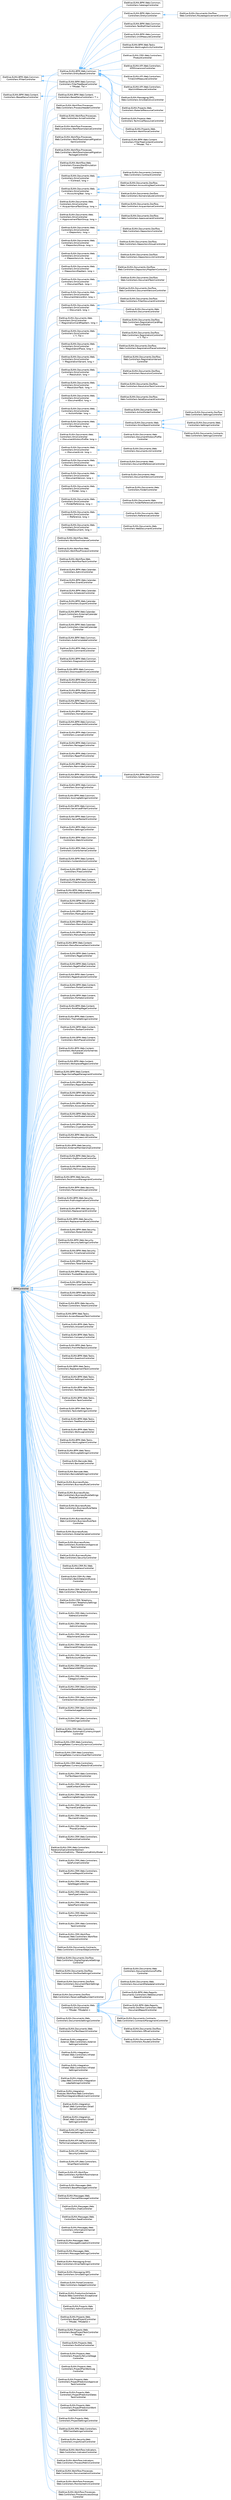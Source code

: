 digraph "Graphical Class Hierarchy"
{
 // LATEX_PDF_SIZE
  bgcolor="transparent";
  edge [fontname=Helvetica,fontsize=10,labelfontname=Helvetica,labelfontsize=10];
  node [fontname=Helvetica,fontsize=10,shape=box,height=0.2,width=0.4];
  rankdir="LR";
  Node0 [id="Node000000",label="BPMController",height=0.2,width=0.4,color="grey60", fillcolor="#E0E0E0", style="filled",tooltip=" "];
  Node0 -> Node1 [id="edge145_Node000000_Node000001",dir="back",color="steelblue1",style="solid",tooltip=" "];
  Node1 [id="Node000001",label="EleWise.ELMA.Documents.Web.\lControllers.DmsController\l\< IContract, long \>",height=0.2,width=0.4,color="grey40", fillcolor="white", style="filled",URL="$class_ele_wise_1_1_e_l_m_a_1_1_documents_1_1_web_1_1_controllers_1_1_dms_controller.html",tooltip=" "];
  Node1 -> Node2 [id="edge146_Node000001_Node000002",dir="back",color="steelblue1",style="solid",tooltip=" "];
  Node2 [id="Node000002",label="EleWise.ELMA.Documents.Contracts.\lWeb.Controllers.ContractController",height=0.2,width=0.4,color="grey40", fillcolor="white", style="filled",URL="$class_ele_wise_1_1_e_l_m_a_1_1_documents_1_1_contracts_1_1_web_1_1_controllers_1_1_contract_controller.html",tooltip=" "];
  Node0 -> Node3 [id="edge147_Node000000_Node000003",dir="back",color="steelblue1",style="solid",tooltip=" "];
  Node3 [id="Node000003",label="EleWise.ELMA.Documents.Web.\lControllers.DmsController\l\< IAccountingYear, long \>",height=0.2,width=0.4,color="grey40", fillcolor="white", style="filled",URL="$class_ele_wise_1_1_e_l_m_a_1_1_documents_1_1_web_1_1_controllers_1_1_dms_controller.html",tooltip=" "];
  Node3 -> Node4 [id="edge148_Node000003_Node000004",dir="back",color="steelblue1",style="solid",tooltip=" "];
  Node4 [id="Node000004",label="EleWise.ELMA.Documents.Docflow.\lWeb.Controllers.AccountingYearController",height=0.2,width=0.4,color="grey40", fillcolor="white", style="filled",URL="$class_ele_wise_1_1_e_l_m_a_1_1_documents_1_1_docflow_1_1_web_1_1_controllers_1_1_accounting_year_controller.html",tooltip=" "];
  Node3 -> Node5 [id="edge149_Node000003_Node000005",dir="back",color="steelblue1",style="solid",tooltip=" "];
  Node5 [id="Node000005",label="EleWise.ELMA.Documents.Docflow.\lWeb.Controllers.NomenclatureController",height=0.2,width=0.4,color="grey40", fillcolor="white", style="filled",URL="$class_ele_wise_1_1_e_l_m_a_1_1_documents_1_1_docflow_1_1_web_1_1_controllers_1_1_nomenclature_controller.html",tooltip=" "];
  Node0 -> Node6 [id="edge150_Node000000_Node000006",dir="back",color="steelblue1",style="solid",tooltip=" "];
  Node6 [id="Node000006",label="EleWise.ELMA.Documents.Web.\lControllers.DmsController\l\< IAcquaintanceTaskGroup, long \>",height=0.2,width=0.4,color="grey40", fillcolor="white", style="filled",URL="$class_ele_wise_1_1_e_l_m_a_1_1_documents_1_1_web_1_1_controllers_1_1_dms_controller.html",tooltip=" "];
  Node6 -> Node7 [id="edge151_Node000006_Node000007",dir="back",color="steelblue1",style="solid",tooltip=" "];
  Node7 [id="Node000007",label="EleWise.ELMA.Documents.Docflow.\lWeb.Controllers.AcquaintanceController",height=0.2,width=0.4,color="grey40", fillcolor="white", style="filled",URL="$class_ele_wise_1_1_e_l_m_a_1_1_documents_1_1_docflow_1_1_web_1_1_controllers_1_1_acquaintance_controller.html",tooltip=" "];
  Node0 -> Node8 [id="edge152_Node000000_Node000008",dir="back",color="steelblue1",style="solid",tooltip=" "];
  Node8 [id="Node000008",label="EleWise.ELMA.Documents.Web.\lControllers.DmsController\l\< IApprovementTaskGroup, long \>",height=0.2,width=0.4,color="grey40", fillcolor="white", style="filled",URL="$class_ele_wise_1_1_e_l_m_a_1_1_documents_1_1_web_1_1_controllers_1_1_dms_controller.html",tooltip=" "];
  Node8 -> Node9 [id="edge153_Node000008_Node000009",dir="back",color="steelblue1",style="solid",tooltip=" "];
  Node9 [id="Node000009",label="EleWise.ELMA.Documents.Docflow.\lWeb.Controllers.ApprovementController",height=0.2,width=0.4,color="grey40", fillcolor="white", style="filled",URL="$class_ele_wise_1_1_e_l_m_a_1_1_documents_1_1_docflow_1_1_web_1_1_controllers_1_1_approvement_controller.html",tooltip=" "];
  Node0 -> Node10 [id="edge154_Node000000_Node000010",dir="back",color="steelblue1",style="solid",tooltip=" "];
  Node10 [id="Node000010",label="EleWise.ELMA.Documents.Web.\lControllers.DmsController\l\< IDepository, long \>",height=0.2,width=0.4,color="grey40", fillcolor="white", style="filled",URL="$class_ele_wise_1_1_e_l_m_a_1_1_documents_1_1_web_1_1_controllers_1_1_dms_controller.html",tooltip=" "];
  Node10 -> Node11 [id="edge155_Node000010_Node000011",dir="back",color="steelblue1",style="solid",tooltip=" "];
  Node11 [id="Node000011",label="EleWise.ELMA.Documents.Docflow.\lWeb.Controllers.DepositoryController",height=0.2,width=0.4,color="grey40", fillcolor="white", style="filled",URL="$class_ele_wise_1_1_e_l_m_a_1_1_documents_1_1_docflow_1_1_web_1_1_controllers_1_1_depository_controller.html",tooltip=" "];
  Node0 -> Node12 [id="edge156_Node000000_Node000012",dir="back",color="steelblue1",style="solid",tooltip=" "];
  Node12 [id="Node000012",label="EleWise.ELMA.Documents.Web.\lControllers.DmsController\l\< IDepositoryGroup, long \>",height=0.2,width=0.4,color="grey40", fillcolor="white", style="filled",URL="$class_ele_wise_1_1_e_l_m_a_1_1_documents_1_1_web_1_1_controllers_1_1_dms_controller.html",tooltip=" "];
  Node12 -> Node13 [id="edge157_Node000012_Node000013",dir="back",color="steelblue1",style="solid",tooltip=" "];
  Node13 [id="Node000013",label="EleWise.ELMA.Documents.Docflow.\lWeb.Controllers.DepositoryGroupController",height=0.2,width=0.4,color="grey40", fillcolor="white", style="filled",URL="$class_ele_wise_1_1_e_l_m_a_1_1_documents_1_1_docflow_1_1_web_1_1_controllers_1_1_depository_group_controller.html",tooltip=" "];
  Node0 -> Node14 [id="edge158_Node000000_Node000014",dir="back",color="steelblue1",style="solid",tooltip=" "];
  Node14 [id="Node000014",label="EleWise.ELMA.Documents.Web.\lControllers.DmsController\l\< IDepositoryLink, long \>",height=0.2,width=0.4,color="grey40", fillcolor="white", style="filled",URL="$class_ele_wise_1_1_e_l_m_a_1_1_documents_1_1_web_1_1_controllers_1_1_dms_controller.html",tooltip=" "];
  Node14 -> Node15 [id="edge159_Node000014_Node000015",dir="back",color="steelblue1",style="solid",tooltip=" "];
  Node15 [id="Node000015",label="EleWise.ELMA.Documents.Docflow.\lWeb.Controllers.DepositoryLinkController",height=0.2,width=0.4,color="grey40", fillcolor="white", style="filled",URL="$class_ele_wise_1_1_e_l_m_a_1_1_documents_1_1_docflow_1_1_web_1_1_controllers_1_1_depository_link_controller.html",tooltip=" "];
  Node0 -> Node16 [id="edge160_Node000000_Node000016",dir="back",color="steelblue1",style="solid",tooltip=" "];
  Node16 [id="Node000016",label="EleWise.ELMA.Documents.Web.\lControllers.DmsController\l\< IDepositoryMapItem, long \>",height=0.2,width=0.4,color="grey40", fillcolor="white", style="filled",URL="$class_ele_wise_1_1_e_l_m_a_1_1_documents_1_1_web_1_1_controllers_1_1_dms_controller.html",tooltip=" "];
  Node16 -> Node17 [id="edge161_Node000016_Node000017",dir="back",color="steelblue1",style="solid",tooltip=" "];
  Node17 [id="Node000017",label="EleWise.ELMA.Documents.Docflow.\lWeb.Controllers.DepositoryMapItemController",height=0.2,width=0.4,color="grey40", fillcolor="white", style="filled",URL="$class_ele_wise_1_1_e_l_m_a_1_1_documents_1_1_docflow_1_1_web_1_1_controllers_1_1_depository_map_item_controller.html",tooltip=" "];
  Node0 -> Node18 [id="edge162_Node000000_Node000018",dir="back",color="steelblue1",style="solid",tooltip=" "];
  Node18 [id="Node000018",label="EleWise.ELMA.Documents.Web.\lControllers.DmsController\l\< IDocumentTask, long \>",height=0.2,width=0.4,color="grey40", fillcolor="white", style="filled",URL="$class_ele_wise_1_1_e_l_m_a_1_1_documents_1_1_web_1_1_controllers_1_1_dms_controller.html",tooltip=" "];
  Node18 -> Node19 [id="edge163_Node000018_Node000019",dir="back",color="steelblue1",style="solid",tooltip=" "];
  Node19 [id="Node000019",label="EleWise.ELMA.Documents.Docflow.\lWeb.Controllers.DocumentTaskController",height=0.2,width=0.4,color="grey40", fillcolor="white", style="filled",URL="$class_ele_wise_1_1_e_l_m_a_1_1_documents_1_1_docflow_1_1_web_1_1_controllers_1_1_document_task_controller.html",tooltip=" "];
  Node0 -> Node20 [id="edge164_Node000000_Node000020",dir="back",color="steelblue1",style="solid",tooltip=" "];
  Node20 [id="Node000020",label="EleWise.ELMA.Documents.Web.\lControllers.DmsController\l\< IDocumentVersionExt, long \>",height=0.2,width=0.4,color="grey40", fillcolor="white", style="filled",URL="$class_ele_wise_1_1_e_l_m_a_1_1_documents_1_1_web_1_1_controllers_1_1_dms_controller.html",tooltip=" "];
  Node20 -> Node21 [id="edge165_Node000020_Node000021",dir="back",color="steelblue1",style="solid",tooltip=" "];
  Node21 [id="Node000021",label="EleWise.ELMA.Documents.Docflow.\lWeb.Controllers.DocumentVersionController",height=0.2,width=0.4,color="grey40", fillcolor="white", style="filled",URL="$class_ele_wise_1_1_e_l_m_a_1_1_documents_1_1_docflow_1_1_web_1_1_controllers_1_1_document_version_controller.html",tooltip=" "];
  Node0 -> Node22 [id="edge166_Node000000_Node000022",dir="back",color="steelblue1",style="solid",tooltip=" "];
  Node22 [id="Node000022",label="EleWise.ELMA.Documents.Web.\lControllers.DmsController\l\< IDocument, long \>",height=0.2,width=0.4,color="grey40", fillcolor="white", style="filled",URL="$class_ele_wise_1_1_e_l_m_a_1_1_documents_1_1_web_1_1_controllers_1_1_dms_controller.html",tooltip=" "];
  Node22 -> Node23 [id="edge167_Node000022_Node000023",dir="back",color="steelblue1",style="solid",tooltip=" "];
  Node23 [id="Node000023",label="EleWise.ELMA.Documents.Docflow.\lWeb.Controllers.FilterDocumentController",height=0.2,width=0.4,color="grey40", fillcolor="white", style="filled",URL="$class_ele_wise_1_1_e_l_m_a_1_1_documents_1_1_docflow_1_1_web_1_1_controllers_1_1_filter_document_controller.html",tooltip=" "];
  Node22 -> Node24 [id="edge168_Node000022_Node000024",dir="back",color="steelblue1",style="solid",tooltip=" "];
  Node24 [id="Node000024",label="EleWise.ELMA.Documents.Web.\lControllers.DocumentController",height=0.2,width=0.4,color="grey40", fillcolor="white", style="filled",URL="$class_ele_wise_1_1_e_l_m_a_1_1_documents_1_1_web_1_1_controllers_1_1_document_controller.html",tooltip=" "];
  Node0 -> Node25 [id="edge169_Node000000_Node000025",dir="back",color="steelblue1",style="solid",tooltip=" "];
  Node25 [id="Node000025",label="EleWise.ELMA.Documents.Web.\lControllers.DmsController\l\< IRegistrationCardMapItem, long \>",height=0.2,width=0.4,color="grey40", fillcolor="white", style="filled",URL="$class_ele_wise_1_1_e_l_m_a_1_1_documents_1_1_web_1_1_controllers_1_1_dms_controller.html",tooltip=" "];
  Node25 -> Node26 [id="edge170_Node000025_Node000026",dir="back",color="steelblue1",style="solid",tooltip=" "];
  Node26 [id="Node000026",label="EleWise.ELMA.Documents.Docflow.\lWeb.Controllers.RegistrationCardMap\lItemController",height=0.2,width=0.4,color="grey40", fillcolor="white", style="filled",URL="$class_ele_wise_1_1_e_l_m_a_1_1_documents_1_1_docflow_1_1_web_1_1_controllers_1_1_registration_card_map_item_controller.html",tooltip=" "];
  Node0 -> Node27 [id="edge171_Node000000_Node000027",dir="back",color="steelblue1",style="solid",tooltip=" "];
  Node27 [id="Node000027",label="EleWise.ELMA.Documents.Web.\lControllers.DmsController\l\< T, TId \>",height=0.2,width=0.4,color="grey40", fillcolor="white", style="filled",URL="$class_ele_wise_1_1_e_l_m_a_1_1_documents_1_1_web_1_1_controllers_1_1_dms_controller.html",tooltip=" "];
  Node27 -> Node28 [id="edge172_Node000027_Node000028",dir="back",color="steelblue1",style="solid",tooltip=" "];
  Node28 [id="Node000028",label="EleWise.ELMA.Documents.Docflow.\lWeb.Controllers.RegistrationController\l\< T, TId \>",height=0.2,width=0.4,color="grey40", fillcolor="white", style="filled",URL="$class_ele_wise_1_1_e_l_m_a_1_1_documents_1_1_docflow_1_1_web_1_1_controllers_1_1_registration_controller.html",tooltip=" "];
  Node0 -> Node29 [id="edge173_Node000000_Node000029",dir="back",color="steelblue1",style="solid",tooltip=" "];
  Node29 [id="Node000029",label="EleWise.ELMA.Documents.Web.\lControllers.DmsController\l\< IRegistrationPlace, long \>",height=0.2,width=0.4,color="grey40", fillcolor="white", style="filled",URL="$class_ele_wise_1_1_e_l_m_a_1_1_documents_1_1_web_1_1_controllers_1_1_dms_controller.html",tooltip=" "];
  Node29 -> Node30 [id="edge174_Node000029_Node000030",dir="back",color="steelblue1",style="solid",tooltip=" "];
  Node30 [id="Node000030",label="EleWise.ELMA.Documents.Docflow.\lWeb.Controllers.RegistrationPlaceController",height=0.2,width=0.4,color="grey40", fillcolor="white", style="filled",URL="$class_ele_wise_1_1_e_l_m_a_1_1_documents_1_1_docflow_1_1_web_1_1_controllers_1_1_registration_place_controller.html",tooltip=" "];
  Node0 -> Node31 [id="edge175_Node000000_Node000031",dir="back",color="steelblue1",style="solid",tooltip=" "];
  Node31 [id="Node000031",label="EleWise.ELMA.Documents.Web.\lControllers.DmsController\l\< IRegistrationVariant, long \>",height=0.2,width=0.4,color="grey40", fillcolor="white", style="filled",URL="$class_ele_wise_1_1_e_l_m_a_1_1_documents_1_1_web_1_1_controllers_1_1_dms_controller.html",tooltip=" "];
  Node31 -> Node32 [id="edge176_Node000031_Node000032",dir="back",color="steelblue1",style="solid",tooltip=" "];
  Node32 [id="Node000032",label="EleWise.ELMA.Documents.Docflow.\lWeb.Controllers.RegistrationVariant\lController",height=0.2,width=0.4,color="grey40", fillcolor="white", style="filled",URL="$class_ele_wise_1_1_e_l_m_a_1_1_documents_1_1_docflow_1_1_web_1_1_controllers_1_1_registration_variant_controller.html",tooltip=" "];
  Node0 -> Node33 [id="edge177_Node000000_Node000033",dir="back",color="steelblue1",style="solid",tooltip=" "];
  Node33 [id="Node000033",label="EleWise.ELMA.Documents.Web.\lControllers.DmsController\l\< IResolution, long \>",height=0.2,width=0.4,color="grey40", fillcolor="white", style="filled",URL="$class_ele_wise_1_1_e_l_m_a_1_1_documents_1_1_web_1_1_controllers_1_1_dms_controller.html",tooltip=" "];
  Node33 -> Node34 [id="edge178_Node000033_Node000034",dir="back",color="steelblue1",style="solid",tooltip=" "];
  Node34 [id="Node000034",label="EleWise.ELMA.Documents.Docflow.\lWeb.Controllers.ResolutionController",height=0.2,width=0.4,color="grey40", fillcolor="white", style="filled",URL="$class_ele_wise_1_1_e_l_m_a_1_1_documents_1_1_docflow_1_1_web_1_1_controllers_1_1_resolution_controller.html",tooltip=" "];
  Node0 -> Node35 [id="edge179_Node000000_Node000035",dir="back",color="steelblue1",style="solid",tooltip=" "];
  Node35 [id="Node000035",label="EleWise.ELMA.Documents.Web.\lControllers.DmsController\l\< IResolutionTask, long \>",height=0.2,width=0.4,color="grey40", fillcolor="white", style="filled",URL="$class_ele_wise_1_1_e_l_m_a_1_1_documents_1_1_web_1_1_controllers_1_1_dms_controller.html",tooltip=" "];
  Node35 -> Node36 [id="edge180_Node000035_Node000036",dir="back",color="steelblue1",style="solid",tooltip=" "];
  Node36 [id="Node000036",label="EleWise.ELMA.Documents.Docflow.\lWeb.Controllers.ResolutionTaskController",height=0.2,width=0.4,color="grey40", fillcolor="white", style="filled",URL="$class_ele_wise_1_1_e_l_m_a_1_1_documents_1_1_docflow_1_1_web_1_1_controllers_1_1_resolution_task_controller.html",tooltip=" "];
  Node0 -> Node37 [id="edge181_Node000000_Node000037",dir="back",color="steelblue1",style="solid",tooltip=" "];
  Node37 [id="Node000037",label="EleWise.ELMA.Documents.Web.\lControllers.DmsController\l\< IDocumentExt, long \>",height=0.2,width=0.4,color="grey40", fillcolor="white", style="filled",URL="$class_ele_wise_1_1_e_l_m_a_1_1_documents_1_1_web_1_1_controllers_1_1_dms_controller.html",tooltip=" "];
  Node37 -> Node38 [id="edge182_Node000037_Node000038",dir="back",color="steelblue1",style="solid",tooltip=" "];
  Node38 [id="Node000038",label="EleWise.ELMA.Documents.Docflow.\lWeb.Controllers.SendDocumentController",height=0.2,width=0.4,color="grey40", fillcolor="white", style="filled",URL="$class_ele_wise_1_1_e_l_m_a_1_1_documents_1_1_docflow_1_1_web_1_1_controllers_1_1_send_document_controller.html",tooltip=" "];
  Node0 -> Node39 [id="edge183_Node000000_Node000039",dir="back",color="steelblue1",style="solid",tooltip=" "];
  Node39 [id="Node000039",label="EleWise.ELMA.Documents.Web.\lControllers.DmsController\l\< IActionFolder, long \>",height=0.2,width=0.4,color="grey40", fillcolor="white", style="filled",URL="$class_ele_wise_1_1_e_l_m_a_1_1_documents_1_1_web_1_1_controllers_1_1_dms_controller.html",tooltip=" "];
  Node39 -> Node40 [id="edge184_Node000039_Node000040",dir="back",color="steelblue1",style="solid",tooltip=" "];
  Node40 [id="Node000040",label="EleWise.ELMA.Documents.Web.\lControllers.ActionFolderController",height=0.2,width=0.4,color="grey40", fillcolor="white", style="filled",URL="$class_ele_wise_1_1_e_l_m_a_1_1_documents_1_1_web_1_1_controllers_1_1_action_folder_controller.html",tooltip=" "];
  Node0 -> Node41 [id="edge185_Node000000_Node000041",dir="back",color="steelblue1",style="solid",tooltip=" "];
  Node41 [id="Node000041",label="EleWise.ELMA.Documents.Web.\lControllers.DmsController\l\< IDmsObject, long \>",height=0.2,width=0.4,color="grey40", fillcolor="white", style="filled",URL="$class_ele_wise_1_1_e_l_m_a_1_1_documents_1_1_web_1_1_controllers_1_1_dms_controller.html",tooltip=" "];
  Node41 -> Node42 [id="edge186_Node000041_Node000042",dir="back",color="steelblue1",style="solid",tooltip=" "];
  Node42 [id="Node000042",label="EleWise.ELMA.Documents.Web.\lControllers.DmsObjectController",height=0.2,width=0.4,color="grey40", fillcolor="white", style="filled",URL="$class_ele_wise_1_1_e_l_m_a_1_1_documents_1_1_web_1_1_controllers_1_1_dms_object_controller.html",tooltip=" "];
  Node42 -> Node43 [id="edge187_Node000042_Node000043",dir="back",color="steelblue1",style="solid",tooltip=" "];
  Node43 [id="Node000043",label="EleWise.ELMA.Documents.Contracts.\lWeb.Controllers.SettingsController",height=0.2,width=0.4,color="grey40", fillcolor="white", style="filled",URL="$class_ele_wise_1_1_e_l_m_a_1_1_documents_1_1_contracts_1_1_web_1_1_controllers_1_1_settings_controller.html",tooltip=" "];
  Node42 -> Node44 [id="edge188_Node000042_Node000044",dir="back",color="steelblue1",style="solid",tooltip=" "];
  Node44 [id="Node000044",label="EleWise.ELMA.Documents.Docflow.\lWeb.Controllers.SettingsController",height=0.2,width=0.4,color="grey40", fillcolor="white", style="filled",URL="$class_ele_wise_1_1_e_l_m_a_1_1_documents_1_1_docflow_1_1_web_1_1_controllers_1_1_settings_controller.html",tooltip=" "];
  Node42 -> Node45 [id="edge189_Node000042_Node000045",dir="back",color="steelblue1",style="solid",tooltip=" "];
  Node45 [id="Node000045",label="EleWise.ELMA.Documents.Web.\lControllers.SettingsController",height=0.2,width=0.4,color="grey40", fillcolor="white", style="filled",URL="$class_ele_wise_1_1_e_l_m_a_1_1_documents_1_1_web_1_1_controllers_1_1_settings_controller.html",tooltip=" "];
  Node0 -> Node46 [id="edge190_Node000000_Node000046",dir="back",color="steelblue1",style="solid",tooltip=" "];
  Node46 [id="Node000046",label="EleWise.ELMA.Documents.Web.\lControllers.DmsController\l\< IDocumentHistoryProfile, long \>",height=0.2,width=0.4,color="grey40", fillcolor="white", style="filled",URL="$class_ele_wise_1_1_e_l_m_a_1_1_documents_1_1_web_1_1_controllers_1_1_dms_controller.html",tooltip=" "];
  Node46 -> Node47 [id="edge191_Node000046_Node000047",dir="back",color="steelblue1",style="solid",tooltip=" "];
  Node47 [id="Node000047",label="EleWise.ELMA.Documents.Web.\lControllers.DocumentHistoryProfile\lController",height=0.2,width=0.4,color="grey40", fillcolor="white", style="filled",URL="$class_ele_wise_1_1_e_l_m_a_1_1_documents_1_1_web_1_1_controllers_1_1_document_history_profile_controller.html",tooltip=" "];
  Node0 -> Node48 [id="edge192_Node000000_Node000048",dir="back",color="steelblue1",style="solid",tooltip=" "];
  Node48 [id="Node000048",label="EleWise.ELMA.Documents.Web.\lControllers.DmsController\l\< IDocumentLink, long \>",height=0.2,width=0.4,color="grey40", fillcolor="white", style="filled",URL="$class_ele_wise_1_1_e_l_m_a_1_1_documents_1_1_web_1_1_controllers_1_1_dms_controller.html",tooltip=" "];
  Node48 -> Node49 [id="edge193_Node000048_Node000049",dir="back",color="steelblue1",style="solid",tooltip=" "];
  Node49 [id="Node000049",label="EleWise.ELMA.Documents.Web.\lControllers.DocumentLinkController",height=0.2,width=0.4,color="grey40", fillcolor="white", style="filled",URL="$class_ele_wise_1_1_e_l_m_a_1_1_documents_1_1_web_1_1_controllers_1_1_document_link_controller.html",tooltip=" "];
  Node0 -> Node50 [id="edge194_Node000000_Node000050",dir="back",color="steelblue1",style="solid",tooltip=" "];
  Node50 [id="Node000050",label="EleWise.ELMA.Documents.Web.\lControllers.DmsController\l\< IDocumentReference, long \>",height=0.2,width=0.4,color="grey40", fillcolor="white", style="filled",URL="$class_ele_wise_1_1_e_l_m_a_1_1_documents_1_1_web_1_1_controllers_1_1_dms_controller.html",tooltip=" "];
  Node50 -> Node51 [id="edge195_Node000050_Node000051",dir="back",color="steelblue1",style="solid",tooltip=" "];
  Node51 [id="Node000051",label="EleWise.ELMA.Documents.Web.\lControllers.DocumentReferenceController",height=0.2,width=0.4,color="grey40", fillcolor="white", style="filled",URL="$class_ele_wise_1_1_e_l_m_a_1_1_documents_1_1_web_1_1_controllers_1_1_document_reference_controller.html",tooltip=" "];
  Node0 -> Node52 [id="edge196_Node000000_Node000052",dir="back",color="steelblue1",style="solid",tooltip=" "];
  Node52 [id="Node000052",label="EleWise.ELMA.Documents.Web.\lControllers.DmsController\l\< IDocumentVersion, long \>",height=0.2,width=0.4,color="grey40", fillcolor="white", style="filled",URL="$class_ele_wise_1_1_e_l_m_a_1_1_documents_1_1_web_1_1_controllers_1_1_dms_controller.html",tooltip=" "];
  Node52 -> Node53 [id="edge197_Node000052_Node000053",dir="back",color="steelblue1",style="solid",tooltip=" "];
  Node53 [id="Node000053",label="EleWise.ELMA.Documents.Web.\lControllers.DocumentVersionController",height=0.2,width=0.4,color="grey40", fillcolor="white", style="filled",URL="$class_ele_wise_1_1_e_l_m_a_1_1_documents_1_1_web_1_1_controllers_1_1_document_version_controller.html",tooltip=" "];
  Node0 -> Node54 [id="edge198_Node000000_Node000054",dir="back",color="steelblue1",style="solid",tooltip=" "];
  Node54 [id="Node000054",label="EleWise.ELMA.Documents.Web.\lControllers.DmsController\l\< IFolder, long \>",height=0.2,width=0.4,color="grey40", fillcolor="white", style="filled",URL="$class_ele_wise_1_1_e_l_m_a_1_1_documents_1_1_web_1_1_controllers_1_1_dms_controller.html",tooltip=" "];
  Node54 -> Node55 [id="edge199_Node000054_Node000055",dir="back",color="steelblue1",style="solid",tooltip=" "];
  Node55 [id="Node000055",label="EleWise.ELMA.Documents.Web.\lControllers.FolderController",height=0.2,width=0.4,color="grey40", fillcolor="white", style="filled",URL="$class_ele_wise_1_1_e_l_m_a_1_1_documents_1_1_web_1_1_controllers_1_1_folder_controller.html",tooltip=" "];
  Node0 -> Node56 [id="edge200_Node000000_Node000056",dir="back",color="steelblue1",style="solid",tooltip=" "];
  Node56 [id="Node000056",label="EleWise.ELMA.Documents.Web.\lControllers.DmsController\l\< IFolderReference, long \>",height=0.2,width=0.4,color="grey40", fillcolor="white", style="filled",URL="$class_ele_wise_1_1_e_l_m_a_1_1_documents_1_1_web_1_1_controllers_1_1_dms_controller.html",tooltip=" "];
  Node56 -> Node57 [id="edge201_Node000056_Node000057",dir="back",color="steelblue1",style="solid",tooltip=" "];
  Node57 [id="Node000057",label="EleWise.ELMA.Documents.Web.\lControllers.FolderReferenceController",height=0.2,width=0.4,color="grey40", fillcolor="white", style="filled",URL="$class_ele_wise_1_1_e_l_m_a_1_1_documents_1_1_web_1_1_controllers_1_1_folder_reference_controller.html",tooltip=" "];
  Node0 -> Node58 [id="edge202_Node000000_Node000058",dir="back",color="steelblue1",style="solid",tooltip=" "];
  Node58 [id="Node000058",label="EleWise.ELMA.Documents.Web.\lControllers.DmsController\l\< IReference, long \>",height=0.2,width=0.4,color="grey40", fillcolor="white", style="filled",URL="$class_ele_wise_1_1_e_l_m_a_1_1_documents_1_1_web_1_1_controllers_1_1_dms_controller.html",tooltip=" "];
  Node58 -> Node59 [id="edge203_Node000058_Node000059",dir="back",color="steelblue1",style="solid",tooltip=" "];
  Node59 [id="Node000059",label="EleWise.ELMA.Documents.Web.\lControllers.ReferenceController",height=0.2,width=0.4,color="grey40", fillcolor="white", style="filled",URL="$class_ele_wise_1_1_e_l_m_a_1_1_documents_1_1_web_1_1_controllers_1_1_reference_controller.html",tooltip=" "];
  Node0 -> Node60 [id="edge204_Node000000_Node000060",dir="back",color="steelblue1",style="solid",tooltip=" "];
  Node60 [id="Node000060",label="EleWise.ELMA.Documents.Web.\lControllers.DmsController\l\< IWebDocument, long \>",height=0.2,width=0.4,color="grey40", fillcolor="white", style="filled",URL="$class_ele_wise_1_1_e_l_m_a_1_1_documents_1_1_web_1_1_controllers_1_1_dms_controller.html",tooltip=" "];
  Node60 -> Node61 [id="edge205_Node000060_Node000061",dir="back",color="steelblue1",style="solid",tooltip=" "];
  Node61 [id="Node000061",label="EleWise.ELMA.Documents.Web.\lControllers.WebDocumentController",height=0.2,width=0.4,color="grey40", fillcolor="white", style="filled",URL="$class_ele_wise_1_1_e_l_m_a_1_1_documents_1_1_web_1_1_controllers_1_1_web_document_controller.html",tooltip=" "];
  Node0 -> Node62 [id="edge206_Node000000_Node000062",dir="back",color="steelblue1",style="solid",tooltip=" "];
  Node62 [id="Node000062",label="EleWise.ELMA.BPM.Web.Calendar.\lControllers.AdminController",height=0.2,width=0.4,color="grey40", fillcolor="white", style="filled",URL="$class_ele_wise_1_1_e_l_m_a_1_1_b_p_m_1_1_web_1_1_calendar_1_1_controllers_1_1_admin_controller.html",tooltip="Контроллер для администратрирования общих календарей"];
  Node0 -> Node63 [id="edge207_Node000000_Node000063",dir="back",color="steelblue1",style="solid",tooltip=" "];
  Node63 [id="Node000063",label="EleWise.ELMA.BPM.Web.Calendar.\lControllers.EventController",height=0.2,width=0.4,color="grey40", fillcolor="white", style="filled",URL="$class_ele_wise_1_1_e_l_m_a_1_1_b_p_m_1_1_web_1_1_calendar_1_1_controllers_1_1_event_controller.html",tooltip="Контроллер для события календаря"];
  Node0 -> Node64 [id="edge208_Node000000_Node000064",dir="back",color="steelblue1",style="solid",tooltip=" "];
  Node64 [id="Node000064",label="EleWise.ELMA.BPM.Web.Calendar.\lControllers.SchedulerController",height=0.2,width=0.4,color="grey40", fillcolor="white", style="filled",URL="$class_ele_wise_1_1_e_l_m_a_1_1_b_p_m_1_1_web_1_1_calendar_1_1_controllers_1_1_scheduler_controller.html",tooltip="Контроллер для работы с календарем"];
  Node0 -> Node65 [id="edge209_Node000000_Node000065",dir="back",color="steelblue1",style="solid",tooltip=" "];
  Node65 [id="Node000065",label="EleWise.ELMA.BPM.Web.Calendar.\lExport.Controllers.ExportController",height=0.2,width=0.4,color="grey40", fillcolor="white", style="filled",URL="$class_ele_wise_1_1_e_l_m_a_1_1_b_p_m_1_1_web_1_1_calendar_1_1_export_1_1_controllers_1_1_export_controller.html",tooltip=" "];
  Node0 -> Node66 [id="edge210_Node000000_Node000066",dir="back",color="steelblue1",style="solid",tooltip=" "];
  Node66 [id="Node000066",label="EleWise.ELMA.BPM.Web.Calendar.\lExport.Controllers.ExternalCalendar\lController",height=0.2,width=0.4,color="grey40", fillcolor="white", style="filled",URL="$class_ele_wise_1_1_e_l_m_a_1_1_b_p_m_1_1_web_1_1_calendar_1_1_export_1_1_controllers_1_1_external_calendar_controller.html",tooltip=" "];
  Node0 -> Node67 [id="edge211_Node000000_Node000067",dir="back",color="steelblue1",style="solid",tooltip=" "];
  Node67 [id="Node000067",label="EleWise.ELMA.BPM.Web.Calendar.\lExport.Controllers.InternetCalendar\lController",height=0.2,width=0.4,color="grey40", fillcolor="white", style="filled",URL="$class_ele_wise_1_1_e_l_m_a_1_1_b_p_m_1_1_web_1_1_calendar_1_1_export_1_1_controllers_1_1_internet_calendar_controller.html",tooltip=" "];
  Node0 -> Node68 [id="edge212_Node000000_Node000068",dir="back",color="steelblue1",style="solid",tooltip=" "];
  Node68 [id="Node000068",label="EleWise.ELMA.BPM.Web.Common.\lControllers.AutoCompleteController",height=0.2,width=0.4,color="grey40", fillcolor="white", style="filled",URL="$class_ele_wise_1_1_e_l_m_a_1_1_b_p_m_1_1_web_1_1_common_1_1_controllers_1_1_auto_complete_controller.html",tooltip=" "];
  Node0 -> Node69 [id="edge213_Node000000_Node000069",dir="back",color="steelblue1",style="solid",tooltip=" "];
  Node69 [id="Node000069",label="EleWise.ELMA.BPM.Web.Common.\lControllers.CommentController",height=0.2,width=0.4,color="grey40", fillcolor="white", style="filled",URL="$class_ele_wise_1_1_e_l_m_a_1_1_b_p_m_1_1_web_1_1_common_1_1_controllers_1_1_comment_controller.html",tooltip=" "];
  Node0 -> Node70 [id="edge214_Node000000_Node000070",dir="back",color="steelblue1",style="solid",tooltip=" "];
  Node70 [id="Node000070",label="EleWise.ELMA.BPM.Web.Common.\lControllers.DiagnosticsController",height=0.2,width=0.4,color="grey40", fillcolor="white", style="filled",URL="$class_ele_wise_1_1_e_l_m_a_1_1_b_p_m_1_1_web_1_1_common_1_1_controllers_1_1_diagnostics_controller.html",tooltip=" "];
  Node0 -> Node71 [id="edge215_Node000000_Node000071",dir="back",color="steelblue1",style="solid",tooltip=" "];
  Node71 [id="Node000071",label="EleWise.ELMA.BPM.Web.Common.\lControllers.DownloadArchiveController",height=0.2,width=0.4,color="grey40", fillcolor="white", style="filled",URL="$class_ele_wise_1_1_e_l_m_a_1_1_b_p_m_1_1_web_1_1_common_1_1_controllers_1_1_download_archive_controller.html",tooltip=" "];
  Node0 -> Node72 [id="edge216_Node000000_Node000072",dir="back",color="steelblue1",style="solid",tooltip=" "];
  Node72 [id="Node000072",label="EleWise.ELMA.BPM.Web.Common.\lControllers.EntityBaseController",height=0.2,width=0.4,color="grey40", fillcolor="white", style="filled",URL="$class_ele_wise_1_1_e_l_m_a_1_1_b_p_m_1_1_web_1_1_common_1_1_controllers_1_1_entity_base_controller.html",tooltip=" "];
  Node72 -> Node73 [id="edge217_Node000072_Node000073",dir="back",color="steelblue1",style="solid",tooltip=" "];
  Node73 [id="Node000073",label="EleWise.ELMA.BPM.Web.Common.\lControllers.CatalogsController",height=0.2,width=0.4,color="grey40", fillcolor="white", style="filled",URL="$class_ele_wise_1_1_e_l_m_a_1_1_b_p_m_1_1_web_1_1_common_1_1_controllers_1_1_catalogs_controller.html",tooltip="Контроллер справочников"];
  Node72 -> Node74 [id="edge218_Node000072_Node000074",dir="back",color="steelblue1",style="solid",tooltip=" "];
  Node74 [id="Node000074",label="EleWise.ELMA.BPM.Web.Common.\lControllers.EntityController",height=0.2,width=0.4,color="grey40", fillcolor="white", style="filled",URL="$class_ele_wise_1_1_e_l_m_a_1_1_b_p_m_1_1_web_1_1_common_1_1_controllers_1_1_entity_controller.html",tooltip=" "];
  Node74 -> Node75 [id="edge219_Node000074_Node000075",dir="back",color="steelblue1",style="solid",tooltip=" "];
  Node75 [id="Node000075",label="EleWise.ELMA.Documents.Docflow.\lWeb.Controllers.RouteApprovementController",height=0.2,width=0.4,color="grey40", fillcolor="white", style="filled",URL="$class_ele_wise_1_1_e_l_m_a_1_1_documents_1_1_docflow_1_1_web_1_1_controllers_1_1_route_approvement_controller.html",tooltip=" "];
  Node72 -> Node76 [id="edge220_Node000072_Node000076",dir="back",color="steelblue1",style="solid",tooltip=" "];
  Node76 [id="Node000076",label="EleWise.ELMA.BPM.Web.Common.\lControllers.TestEqlFilterController",height=0.2,width=0.4,color="grey40", fillcolor="white", style="filled",URL="$class_ele_wise_1_1_e_l_m_a_1_1_b_p_m_1_1_web_1_1_common_1_1_controllers_1_1_test_eql_filter_controller.html",tooltip=" "];
  Node72 -> Node77 [id="edge221_Node000072_Node000077",dir="back",color="steelblue1",style="solid",tooltip=" "];
  Node77 [id="Node000077",label="EleWise.ELMA.BPM.Web.Common.\lControllers.UnitMeasureController",height=0.2,width=0.4,color="grey40", fillcolor="white", style="filled",URL="$class_ele_wise_1_1_e_l_m_a_1_1_b_p_m_1_1_web_1_1_common_1_1_controllers_1_1_unit_measure_controller.html",tooltip=" "];
  Node72 -> Node78 [id="edge222_Node000072_Node000078",dir="back",color="steelblue1",style="solid",tooltip=" "];
  Node78 [id="Node000078",label="EleWise.ELMA.BPM.Web.Tasks.\lControllers.WorkLogActivityController",height=0.2,width=0.4,color="grey40", fillcolor="white", style="filled",URL="$class_ele_wise_1_1_e_l_m_a_1_1_b_p_m_1_1_web_1_1_tasks_1_1_controllers_1_1_work_log_activity_controller.html",tooltip=" "];
  Node72 -> Node79 [id="edge223_Node000072_Node000079",dir="back",color="steelblue1",style="solid",tooltip=" "];
  Node79 [id="Node000079",label="EleWise.ELMA.CRM.Web.Controllers.\lProductController",height=0.2,width=0.4,color="grey40", fillcolor="white", style="filled",URL="$class_ele_wise_1_1_e_l_m_a_1_1_c_r_m_1_1_web_1_1_controllers_1_1_product_controller.html",tooltip=" "];
  Node72 -> Node80 [id="edge224_Node000072_Node000080",dir="back",color="steelblue1",style="solid",tooltip=" "];
  Node80 [id="Node000080",label="EleWise.ELMA.KPI.Web.Controllers.\lKPIDimensionController",height=0.2,width=0.4,color="grey40", fillcolor="white", style="filled",URL="$class_ele_wise_1_1_e_l_m_a_1_1_k_p_i_1_1_web_1_1_controllers_1_1_k_p_i_dimension_controller.html",tooltip="Контроллер отображения элементов ряда показателя"];
  Node72 -> Node81 [id="edge225_Node000072_Node000081",dir="back",color="steelblue1",style="solid",tooltip=" "];
  Node81 [id="Node000081",label="EleWise.ELMA.KPI.Web.Controllers.\lTimeUnitMeasureController",height=0.2,width=0.4,color="grey40", fillcolor="white", style="filled",URL="$class_ele_wise_1_1_e_l_m_a_1_1_k_p_i_1_1_web_1_1_controllers_1_1_time_unit_measure_controller.html",tooltip=" "];
  Node72 -> Node82 [id="edge226_Node000072_Node000082",dir="back",color="steelblue1",style="solid",tooltip=" "];
  Node82 [id="Node000082",label="EleWise.ELMA.KPI.Web.Controllers.\lWpiUnitMeasureController",height=0.2,width=0.4,color="grey40", fillcolor="white", style="filled",URL="$class_ele_wise_1_1_e_l_m_a_1_1_k_p_i_1_1_web_1_1_controllers_1_1_wpi_unit_measure_controller.html",tooltip=" "];
  Node72 -> Node83 [id="edge227_Node000072_Node000083",dir="back",color="steelblue1",style="solid",tooltip=" "];
  Node83 [id="Node000083",label="EleWise.ELMA.Messaging.SMS.\lWeb.Controllers.SmsStatisticsController",height=0.2,width=0.4,color="grey40", fillcolor="white", style="filled",URL="$class_ele_wise_1_1_e_l_m_a_1_1_messaging_1_1_s_m_s_1_1_web_1_1_controllers_1_1_sms_statistics_controller.html",tooltip=" "];
  Node72 -> Node84 [id="edge228_Node000072_Node000084",dir="back",color="steelblue1",style="solid",tooltip=" "];
  Node84 [id="Node000084",label="EleWise.ELMA.Projects.Web.\lControllers.MaterialResourceController",height=0.2,width=0.4,color="grey40", fillcolor="white", style="filled",URL="$class_ele_wise_1_1_e_l_m_a_1_1_projects_1_1_web_1_1_controllers_1_1_material_resource_controller.html",tooltip=" "];
  Node72 -> Node85 [id="edge229_Node000072_Node000085",dir="back",color="steelblue1",style="solid",tooltip=" "];
  Node85 [id="Node000085",label="EleWise.ELMA.Projects.Web.\lControllers.TechnicalResourceController",height=0.2,width=0.4,color="grey40", fillcolor="white", style="filled",URL="$class_ele_wise_1_1_e_l_m_a_1_1_projects_1_1_web_1_1_controllers_1_1_technical_resource_controller.html",tooltip=" "];
  Node72 -> Node86 [id="edge230_Node000072_Node000086",dir="back",color="steelblue1",style="solid",tooltip=" "];
  Node86 [id="Node000086",label="EleWise.ELMA.Projects.Web.\lControllers.WorkForceController",height=0.2,width=0.4,color="grey40", fillcolor="white", style="filled",URL="$class_ele_wise_1_1_e_l_m_a_1_1_projects_1_1_web_1_1_controllers_1_1_work_force_controller.html",tooltip=" "];
  Node0 -> Node90 [id="edge231_Node000000_Node000090",dir="back",color="steelblue1",style="solid",tooltip=" "];
  Node90 [id="Node000090",label="EleWise.ELMA.BPM.Web.Common.\lControllers.EntityHistoryController",height=0.2,width=0.4,color="grey40", fillcolor="white", style="filled",URL="$class_ele_wise_1_1_e_l_m_a_1_1_b_p_m_1_1_web_1_1_common_1_1_controllers_1_1_entity_history_controller.html",tooltip="Контроллер работы с историей событий объекта"];
  Node0 -> Node91 [id="edge232_Node000000_Node000091",dir="back",color="steelblue1",style="solid",tooltip=" "];
  Node91 [id="Node000091",label="EleWise.ELMA.BPM.Web.Common.\lControllers.FilterPortletController",height=0.2,width=0.4,color="grey40", fillcolor="white", style="filled",URL="$class_ele_wise_1_1_e_l_m_a_1_1_b_p_m_1_1_web_1_1_common_1_1_controllers_1_1_filter_portlet_controller.html",tooltip=" "];
  Node0 -> Node88 [id="edge233_Node000000_Node000088",dir="back",color="steelblue1",style="solid",tooltip=" "];
  Node88 [id="Node000088",label="EleWise.ELMA.BPM.Web.Common.\lControllers.FilterTreeBaseController\l\< TModel, TId \>",height=0.2,width=0.4,color="grey40", fillcolor="white", style="filled",URL="$class_ele_wise_1_1_e_l_m_a_1_1_b_p_m_1_1_web_1_1_common_1_1_controllers_1_1_filter_tree_base_controller.html",tooltip=" "];
  Node88 -> Node89 [id="edge234_Node000088_Node000089",dir="back",color="steelblue1",style="solid",tooltip=" "];
  Node89 [id="Node000089",label="EleWise.ELMA.BPM.Web.Content.\lControllers.FilterTreeContentController\l\< TModel, TId \>",height=0.2,width=0.4,color="grey40", fillcolor="white", style="filled",URL="$class_ele_wise_1_1_e_l_m_a_1_1_b_p_m_1_1_web_1_1_content_1_1_controllers_1_1_filter_tree_content_controller.html",tooltip=" "];
  Node0 -> Node92 [id="edge235_Node000000_Node000092",dir="back",color="steelblue1",style="solid",tooltip=" "];
  Node92 [id="Node000092",label="EleWise.ELMA.BPM.Web.Common.\lControllers.FullTextSearchController",height=0.2,width=0.4,color="grey40", fillcolor="white", style="filled",URL="$class_ele_wise_1_1_e_l_m_a_1_1_b_p_m_1_1_web_1_1_common_1_1_controllers_1_1_full_text_search_controller.html",tooltip=" "];
  Node0 -> Node93 [id="edge236_Node000000_Node000093",dir="back",color="steelblue1",style="solid",tooltip=" "];
  Node93 [id="Node000093",label="EleWise.ELMA.BPM.Web.Common.\lControllers.HomeController",height=0.2,width=0.4,color="grey40", fillcolor="white", style="filled",URL="$class_ele_wise_1_1_e_l_m_a_1_1_b_p_m_1_1_web_1_1_common_1_1_controllers_1_1_home_controller.html",tooltip=" "];
  Node0 -> Node94 [id="edge237_Node000000_Node000094",dir="back",color="steelblue1",style="solid",tooltip=" "];
  Node94 [id="Node000094",label="EleWise.ELMA.BPM.Web.Common.\lControllers.LastObjectInfoController",height=0.2,width=0.4,color="grey40", fillcolor="white", style="filled",URL="$class_ele_wise_1_1_e_l_m_a_1_1_b_p_m_1_1_web_1_1_common_1_1_controllers_1_1_last_object_info_controller.html",tooltip=" "];
  Node0 -> Node95 [id="edge238_Node000000_Node000095",dir="back",color="steelblue1",style="solid",tooltip=" "];
  Node95 [id="Node000095",label="EleWise.ELMA.BPM.Web.Common.\lControllers.LicenseController",height=0.2,width=0.4,color="grey40", fillcolor="white", style="filled",URL="$class_ele_wise_1_1_e_l_m_a_1_1_b_p_m_1_1_web_1_1_common_1_1_controllers_1_1_license_controller.html",tooltip=" "];
  Node0 -> Node96 [id="edge239_Node000000_Node000096",dir="back",color="steelblue1",style="solid",tooltip=" "];
  Node96 [id="Node000096",label="EleWise.ELMA.BPM.Web.Common.\lControllers.PackagesController",height=0.2,width=0.4,color="grey40", fillcolor="white", style="filled",URL="$class_ele_wise_1_1_e_l_m_a_1_1_b_p_m_1_1_web_1_1_common_1_1_controllers_1_1_packages_controller.html",tooltip=" "];
  Node0 -> Node97 [id="edge240_Node000000_Node000097",dir="back",color="steelblue1",style="solid",tooltip=" "];
  Node97 [id="Node000097",label="EleWise.ELMA.BPM.Web.Common.\lControllers.PaperPinController",height=0.2,width=0.4,color="grey40", fillcolor="white", style="filled",URL="$class_ele_wise_1_1_e_l_m_a_1_1_b_p_m_1_1_web_1_1_common_1_1_controllers_1_1_paper_pin_controller.html",tooltip=" "];
  Node0 -> Node98 [id="edge241_Node000000_Node000098",dir="back",color="steelblue1",style="solid",tooltip=" "];
  Node98 [id="Node000098",label="EleWise.ELMA.BPM.Web.Common.\lControllers.ReminderController",height=0.2,width=0.4,color="grey40", fillcolor="white", style="filled",URL="$class_ele_wise_1_1_e_l_m_a_1_1_b_p_m_1_1_web_1_1_common_1_1_controllers_1_1_reminder_controller.html",tooltip=" "];
  Node0 -> Node99 [id="edge242_Node000000_Node000099",dir="back",color="steelblue1",style="solid",tooltip=" "];
  Node99 [id="Node000099",label="EleWise.ELMA.BPM.Web.Common.\lControllers.SchedulerControllerBase",height=0.2,width=0.4,color="grey40", fillcolor="white", style="filled",URL="$class_ele_wise_1_1_e_l_m_a_1_1_b_p_m_1_1_web_1_1_common_1_1_controllers_1_1_scheduler_controller_base.html",tooltip=" "];
  Node99 -> Node100 [id="edge243_Node000099_Node000100",dir="back",color="steelblue1",style="solid",tooltip=" "];
  Node100 [id="Node000100",label="EleWise.ELMA.BPM.Web.Common.\lControllers.SchedulerController",height=0.2,width=0.4,color="grey40", fillcolor="white", style="filled",URL="$class_ele_wise_1_1_e_l_m_a_1_1_b_p_m_1_1_web_1_1_common_1_1_controllers_1_1_scheduler_controller.html",tooltip=" "];
  Node0 -> Node101 [id="edge244_Node000000_Node000101",dir="back",color="steelblue1",style="solid",tooltip=" "];
  Node101 [id="Node000101",label="EleWise.ELMA.BPM.Web.Common.\lControllers.ScoringController",height=0.2,width=0.4,color="grey40", fillcolor="white", style="filled",URL="$class_ele_wise_1_1_e_l_m_a_1_1_b_p_m_1_1_web_1_1_common_1_1_controllers_1_1_scoring_controller.html",tooltip="Контроллер панели скоринга для сущностей."];
  Node0 -> Node102 [id="edge245_Node000000_Node000102",dir="back",color="steelblue1",style="solid",tooltip=" "];
  Node102 [id="Node000102",label="EleWise.ELMA.BPM.Web.Common.\lControllers.ScoringSettingsController",height=0.2,width=0.4,color="grey40", fillcolor="white", style="filled",URL="$class_ele_wise_1_1_e_l_m_a_1_1_b_p_m_1_1_web_1_1_common_1_1_controllers_1_1_scoring_settings_controller.html",tooltip="Контроллер настроек скоринга."];
  Node0 -> Node103 [id="edge246_Node000000_Node000103",dir="back",color="steelblue1",style="solid",tooltip=" "];
  Node103 [id="Node000103",label="EleWise.ELMA.BPM.Web.Common.\lControllers.SerializedFilterController",height=0.2,width=0.4,color="grey40", fillcolor="white", style="filled",URL="$class_ele_wise_1_1_e_l_m_a_1_1_b_p_m_1_1_web_1_1_common_1_1_controllers_1_1_serialized_filter_controller.html",tooltip=" "];
  Node0 -> Node104 [id="edge247_Node000000_Node000104",dir="back",color="steelblue1",style="solid",tooltip=" "];
  Node104 [id="Node000104",label="EleWise.ELMA.BPM.Web.Common.\lControllers.ServerRestartController",height=0.2,width=0.4,color="grey40", fillcolor="white", style="filled",URL="$class_ele_wise_1_1_e_l_m_a_1_1_b_p_m_1_1_web_1_1_common_1_1_controllers_1_1_server_restart_controller.html",tooltip="Контроллер, представляющий веб-интерфейс к планировщику перезапуска сервера IServerRestartService."];
  Node0 -> Node105 [id="edge248_Node000000_Node000105",dir="back",color="steelblue1",style="solid",tooltip=" "];
  Node105 [id="Node000105",label="EleWise.ELMA.BPM.Web.Common.\lControllers.SettingsController",height=0.2,width=0.4,color="grey40", fillcolor="white", style="filled",URL="$class_ele_wise_1_1_e_l_m_a_1_1_b_p_m_1_1_web_1_1_common_1_1_controllers_1_1_settings_controller.html",tooltip=" "];
  Node0 -> Node106 [id="edge249_Node000000_Node000106",dir="back",color="steelblue1",style="solid",tooltip=" "];
  Node106 [id="Node000106",label="EleWise.ELMA.BPM.Web.Common.\lControllers.WatchController",height=0.2,width=0.4,color="grey40", fillcolor="white", style="filled",URL="$class_ele_wise_1_1_e_l_m_a_1_1_b_p_m_1_1_web_1_1_common_1_1_controllers_1_1_watch_controller.html",tooltip=" "];
  Node0 -> Node107 [id="edge250_Node000000_Node000107",dir="back",color="steelblue1",style="solid",tooltip=" "];
  Node107 [id="Node000107",label="EleWise.ELMA.BPM.Web.Content.\lControllers.BaseMenuController\< T \>",height=0.2,width=0.4,color="grey40", fillcolor="white", style="filled",URL="$class_ele_wise_1_1_e_l_m_a_1_1_b_p_m_1_1_web_1_1_content_1_1_controllers_1_1_base_menu_controller.html",tooltip=" "];
  Node0 -> Node109 [id="edge251_Node000000_Node000109",dir="back",color="steelblue1",style="solid",tooltip=" "];
  Node109 [id="Node000109",label="EleWise.ELMA.BPM.Web.Content.\lControllers.ColorSchemeController",height=0.2,width=0.4,color="grey40", fillcolor="white", style="filled",URL="$class_ele_wise_1_1_e_l_m_a_1_1_b_p_m_1_1_web_1_1_content_1_1_controllers_1_1_color_scheme_controller.html",tooltip="Контроллер цветовой схемы"];
  Node0 -> Node110 [id="edge252_Node000000_Node000110",dir="back",color="steelblue1",style="solid",tooltip=" "];
  Node110 [id="Node000110",label="EleWise.ELMA.BPM.Web.Content.\lControllers.ContentActionController",height=0.2,width=0.4,color="grey40", fillcolor="white", style="filled",URL="$class_ele_wise_1_1_e_l_m_a_1_1_b_p_m_1_1_web_1_1_content_1_1_controllers_1_1_content_action_controller.html",tooltip=" "];
  Node0 -> Node111 [id="edge253_Node000000_Node000111",dir="back",color="steelblue1",style="solid",tooltip=" "];
  Node111 [id="Node000111",label="EleWise.ELMA.BPM.Web.Content.\lControllers.FilesController",height=0.2,width=0.4,color="grey40", fillcolor="white", style="filled",URL="$class_ele_wise_1_1_e_l_m_a_1_1_b_p_m_1_1_web_1_1_content_1_1_controllers_1_1_files_controller.html",tooltip=" "];
  Node0 -> Node112 [id="edge254_Node000000_Node000112",dir="back",color="steelblue1",style="solid",tooltip=" "];
  Node112 [id="Node000112",label="EleWise.ELMA.BPM.Web.Content.\lControllers.FilterActionsController",height=0.2,width=0.4,color="grey40", fillcolor="white", style="filled",URL="$class_ele_wise_1_1_e_l_m_a_1_1_b_p_m_1_1_web_1_1_content_1_1_controllers_1_1_filter_actions_controller.html",tooltip=" "];
  Node0 -> Node113 [id="edge255_Node000000_Node000113",dir="back",color="steelblue1",style="solid",tooltip=" "];
  Node113 [id="Node000113",label="EleWise.ELMA.BPM.Web.Content.\lControllers.HtmlEditorElementController",height=0.2,width=0.4,color="grey40", fillcolor="white", style="filled",URL="$class_ele_wise_1_1_e_l_m_a_1_1_b_p_m_1_1_web_1_1_content_1_1_controllers_1_1_html_editor_element_controller.html",tooltip=" "];
  Node0 -> Node114 [id="edge256_Node000000_Node000114",dir="back",color="steelblue1",style="solid",tooltip=" "];
  Node114 [id="Node000114",label="EleWise.ELMA.BPM.Web.Content.\lControllers.IconPackController",height=0.2,width=0.4,color="grey40", fillcolor="white", style="filled",URL="$class_ele_wise_1_1_e_l_m_a_1_1_b_p_m_1_1_web_1_1_content_1_1_controllers_1_1_icon_pack_controller.html",tooltip="Контроллер для работы с ELMA IconPack."];
  Node0 -> Node115 [id="edge257_Node000000_Node000115",dir="back",color="steelblue1",style="solid",tooltip=" "];
  Node115 [id="Node000115",label="EleWise.ELMA.BPM.Web.Content.\lControllers.MarkupController",height=0.2,width=0.4,color="grey40", fillcolor="white", style="filled",URL="$class_ele_wise_1_1_e_l_m_a_1_1_b_p_m_1_1_web_1_1_content_1_1_controllers_1_1_markup_controller.html",tooltip=" "];
  Node0 -> Node116 [id="edge258_Node000000_Node000116",dir="back",color="steelblue1",style="solid",tooltip=" "];
  Node116 [id="Node000116",label="EleWise.ELMA.BPM.Web.Content.\lControllers.MenuController",height=0.2,width=0.4,color="grey40", fillcolor="white", style="filled",URL="$class_ele_wise_1_1_e_l_m_a_1_1_b_p_m_1_1_web_1_1_content_1_1_controllers_1_1_menu_controller.html",tooltip=" "];
  Node0 -> Node117 [id="edge259_Node000000_Node000117",dir="back",color="steelblue1",style="solid",tooltip=" "];
  Node117 [id="Node000117",label="EleWise.ELMA.BPM.Web.Content.\lControllers.MenuItemController",height=0.2,width=0.4,color="grey40", fillcolor="white", style="filled",URL="$class_ele_wise_1_1_e_l_m_a_1_1_b_p_m_1_1_web_1_1_content_1_1_controllers_1_1_menu_item_controller.html",tooltip=" "];
  Node0 -> Node118 [id="edge260_Node000000_Node000118",dir="back",color="steelblue1",style="solid",tooltip=" "];
  Node118 [id="Node000118",label="EleWise.ELMA.BPM.Web.Content.\lControllers.MenuPersonalItemController",height=0.2,width=0.4,color="grey40", fillcolor="white", style="filled",URL="$class_ele_wise_1_1_e_l_m_a_1_1_b_p_m_1_1_web_1_1_content_1_1_controllers_1_1_menu_personal_item_controller.html",tooltip="Контроллер для пользовательских элементов меню"];
  Node0 -> Node119 [id="edge261_Node000000_Node000119",dir="back",color="steelblue1",style="solid",tooltip=" "];
  Node119 [id="Node000119",label="EleWise.ELMA.BPM.Web.Content.\lControllers.PageController",height=0.2,width=0.4,color="grey40", fillcolor="white", style="filled",URL="$class_ele_wise_1_1_e_l_m_a_1_1_b_p_m_1_1_web_1_1_content_1_1_controllers_1_1_page_controller.html",tooltip=" "];
  Node0 -> Node120 [id="edge262_Node000000_Node000120",dir="back",color="steelblue1",style="solid",tooltip=" "];
  Node120 [id="Node000120",label="EleWise.ELMA.BPM.Web.Content.\lControllers.PageProfileController",height=0.2,width=0.4,color="grey40", fillcolor="white", style="filled",URL="$class_ele_wise_1_1_e_l_m_a_1_1_b_p_m_1_1_web_1_1_content_1_1_controllers_1_1_page_profile_controller.html",tooltip=" "];
  Node0 -> Node121 [id="edge263_Node000000_Node000121",dir="back",color="steelblue1",style="solid",tooltip=" "];
  Node121 [id="Node000121",label="EleWise.ELMA.BPM.Web.Content.\lControllers.PagesExplorerController",height=0.2,width=0.4,color="grey40", fillcolor="white", style="filled",URL="$class_ele_wise_1_1_e_l_m_a_1_1_b_p_m_1_1_web_1_1_content_1_1_controllers_1_1_pages_explorer_controller.html",tooltip=" "];
  Node0 -> Node122 [id="edge264_Node000000_Node000122",dir="back",color="steelblue1",style="solid",tooltip=" "];
  Node122 [id="Node000122",label="EleWise.ELMA.BPM.Web.Content.\lControllers.PortalController",height=0.2,width=0.4,color="grey40", fillcolor="white", style="filled",URL="$class_ele_wise_1_1_e_l_m_a_1_1_b_p_m_1_1_web_1_1_content_1_1_controllers_1_1_portal_controller.html",tooltip=" "];
  Node0 -> Node123 [id="edge265_Node000000_Node000123",dir="back",color="steelblue1",style="solid",tooltip=" "];
  Node123 [id="Node000123",label="EleWise.ELMA.BPM.Web.Content.\lControllers.PortletsController",height=0.2,width=0.4,color="grey40", fillcolor="white", style="filled",URL="$class_ele_wise_1_1_e_l_m_a_1_1_b_p_m_1_1_web_1_1_content_1_1_controllers_1_1_portlets_controller.html",tooltip=" "];
  Node0 -> Node124 [id="edge266_Node000000_Node000124",dir="back",color="steelblue1",style="solid",tooltip=" "];
  Node124 [id="Node000124",label="EleWise.ELMA.BPM.Web.Content.\lControllers.RoleMapPageController",height=0.2,width=0.4,color="grey40", fillcolor="white", style="filled",URL="$class_ele_wise_1_1_e_l_m_a_1_1_b_p_m_1_1_web_1_1_content_1_1_controllers_1_1_role_map_page_controller.html",tooltip=" "];
  Node0 -> Node125 [id="edge267_Node000000_Node000125",dir="back",color="steelblue1",style="solid",tooltip=" "];
  Node125 [id="Node000125",label="EleWise.ELMA.BPM.Web.Content.\lControllers.ThemeSettingsController",height=0.2,width=0.4,color="grey40", fillcolor="white", style="filled",URL="$class_ele_wise_1_1_e_l_m_a_1_1_b_p_m_1_1_web_1_1_content_1_1_controllers_1_1_theme_settings_controller.html",tooltip="Контроллер к настройкам модуля"];
  Node0 -> Node126 [id="edge268_Node000000_Node000126",dir="back",color="steelblue1",style="solid",tooltip=" "];
  Node126 [id="Node000126",label="EleWise.ELMA.BPM.Web.Content.\lControllers.ToolbarController",height=0.2,width=0.4,color="grey40", fillcolor="white", style="filled",URL="$class_ele_wise_1_1_e_l_m_a_1_1_b_p_m_1_1_web_1_1_content_1_1_controllers_1_1_toolbar_controller.html",tooltip=" "];
  Node0 -> Node127 [id="edge269_Node000000_Node000127",dir="back",color="steelblue1",style="solid",tooltip=" "];
  Node127 [id="Node000127",label="EleWise.ELMA.BPM.Web.Content.\lControllers.WorkPlaceController",height=0.2,width=0.4,color="grey40", fillcolor="white", style="filled",URL="$class_ele_wise_1_1_e_l_m_a_1_1_b_p_m_1_1_web_1_1_content_1_1_controllers_1_1_work_place_controller.html",tooltip=" "];
  Node0 -> Node128 [id="edge270_Node000000_Node000128",dir="back",color="steelblue1",style="solid",tooltip=" "];
  Node128 [id="Node000128",label="EleWise.ELMA.BPM.Web.Content.\lControllers.WorkplaceColorSchemes\lController",height=0.2,width=0.4,color="grey40", fillcolor="white", style="filled",URL="$class_ele_wise_1_1_e_l_m_a_1_1_b_p_m_1_1_web_1_1_content_1_1_controllers_1_1_workplace_color_schemes_controller.html",tooltip="Контролер для работы с IWorkplaceColorScheme"];
  Node0 -> Node129 [id="edge271_Node000000_Node000129",dir="back",color="steelblue1",style="solid",tooltip=" "];
  Node129 [id="Node000129",label="EleWise.ELMA.BPM.Web.Content.\lControllers.WorkplacePagesController",height=0.2,width=0.4,color="grey40", fillcolor="white", style="filled",URL="$class_ele_wise_1_1_e_l_m_a_1_1_b_p_m_1_1_web_1_1_content_1_1_controllers_1_1_workplace_pages_controller.html",tooltip=" "];
  Node0 -> Node130 [id="edge272_Node000000_Node000130",dir="back",color="steelblue1",style="solid",tooltip=" "];
  Node130 [id="Node000130",label="EleWise.ELMA.BPM.Web.Content.\lViews.Page.HomePageManagmentController",height=0.2,width=0.4,color="grey40", fillcolor="white", style="filled",URL="$class_ele_wise_1_1_e_l_m_a_1_1_b_p_m_1_1_web_1_1_content_1_1_views_1_1_page_1_1_home_page_managment_controller.html",tooltip=" "];
  Node0 -> Node131 [id="edge273_Node000000_Node000131",dir="back",color="steelblue1",style="solid",tooltip=" "];
  Node131 [id="Node000131",label="EleWise.ELMA.BPM.Web.Reports.\lControllers.ReportController",height=0.2,width=0.4,color="grey40", fillcolor="white", style="filled",URL="$class_ele_wise_1_1_e_l_m_a_1_1_b_p_m_1_1_web_1_1_reports_1_1_controllers_1_1_report_controller.html",tooltip="Контроллер отчетов"];
  Node0 -> Node132 [id="edge274_Node000000_Node000132",dir="back",color="steelblue1",style="solid",tooltip=" "];
  Node132 [id="Node000132",label="EleWise.ELMA.BPM.Web.Security.\lControllers.AbsenceController",height=0.2,width=0.4,color="grey40", fillcolor="white", style="filled",URL="$class_ele_wise_1_1_e_l_m_a_1_1_b_p_m_1_1_web_1_1_security_1_1_controllers_1_1_absence_controller.html",tooltip="Контроллер отсутствий пользователей"];
  Node0 -> Node133 [id="edge275_Node000000_Node000133",dir="back",color="steelblue1",style="solid",tooltip=" "];
  Node133 [id="Node000133",label="EleWise.ELMA.BPM.Web.Security.\lControllers.AccountController",height=0.2,width=0.4,color="grey40", fillcolor="white", style="filled",URL="$class_ele_wise_1_1_e_l_m_a_1_1_b_p_m_1_1_web_1_1_security_1_1_controllers_1_1_account_controller.html",tooltip=" "];
  Node0 -> Node134 [id="edge276_Node000000_Node000134",dir="back",color="steelblue1",style="solid",tooltip=" "];
  Node134 [id="Node000134",label="EleWise.ELMA.BPM.Web.Security.\lControllers.CertificateController",height=0.2,width=0.4,color="grey40", fillcolor="white", style="filled",URL="$class_ele_wise_1_1_e_l_m_a_1_1_b_p_m_1_1_web_1_1_security_1_1_controllers_1_1_certificate_controller.html",tooltip=" "];
  Node0 -> Node135 [id="edge277_Node000000_Node000135",dir="back",color="steelblue1",style="solid",tooltip=" "];
  Node135 [id="Node000135",label="EleWise.ELMA.BPM.Web.Security.\lControllers.CryptoController",height=0.2,width=0.4,color="grey40", fillcolor="white", style="filled",URL="$class_ele_wise_1_1_e_l_m_a_1_1_b_p_m_1_1_web_1_1_security_1_1_controllers_1_1_crypto_controller.html",tooltip=" "];
  Node0 -> Node136 [id="edge278_Node000000_Node000136",dir="back",color="steelblue1",style="solid",tooltip=" "];
  Node136 [id="Node000136",label="EleWise.ELMA.BPM.Web.Security.\lControllers.EmployeesListController",height=0.2,width=0.4,color="grey40", fillcolor="white", style="filled",URL="$class_ele_wise_1_1_e_l_m_a_1_1_b_p_m_1_1_web_1_1_security_1_1_controllers_1_1_employees_list_controller.html",tooltip=" "];
  Node0 -> Node137 [id="edge279_Node000000_Node000137",dir="back",color="steelblue1",style="solid",tooltip=" "];
  Node137 [id="Node000137",label="EleWise.ELMA.BPM.Web.Security.\lControllers.ExternalMembershipController",height=0.2,width=0.4,color="grey40", fillcolor="white", style="filled",URL="$class_ele_wise_1_1_e_l_m_a_1_1_b_p_m_1_1_web_1_1_security_1_1_controllers_1_1_external_membership_controller.html",tooltip="Контроллер работы с модулями внешней авторизации"];
  Node0 -> Node138 [id="edge280_Node000000_Node000138",dir="back",color="steelblue1",style="solid",tooltip=" "];
  Node138 [id="Node000138",label="EleWise.ELMA.BPM.Web.Security.\lControllers.OrgStructureController",height=0.2,width=0.4,color="grey40", fillcolor="white", style="filled",URL="$class_ele_wise_1_1_e_l_m_a_1_1_b_p_m_1_1_web_1_1_security_1_1_controllers_1_1_org_structure_controller.html",tooltip=" "];
  Node0 -> Node139 [id="edge281_Node000000_Node000139",dir="back",color="steelblue1",style="solid",tooltip=" "];
  Node139 [id="Node000139",label="EleWise.ELMA.BPM.Web.Security.\lControllers.PermissionController",height=0.2,width=0.4,color="grey40", fillcolor="white", style="filled",URL="$class_ele_wise_1_1_e_l_m_a_1_1_b_p_m_1_1_web_1_1_security_1_1_controllers_1_1_permission_controller.html",tooltip=" "];
  Node0 -> Node140 [id="edge282_Node000000_Node000140",dir="back",color="steelblue1",style="solid",tooltip=" "];
  Node140 [id="Node000140",label="EleWise.ELMA.BPM.Web.Security.\lControllers.PermissionManagmentController",height=0.2,width=0.4,color="grey40", fillcolor="white", style="filled",URL="$class_ele_wise_1_1_e_l_m_a_1_1_b_p_m_1_1_web_1_1_security_1_1_controllers_1_1_permission_managment_controller.html",tooltip=" "];
  Node0 -> Node141 [id="edge283_Node000000_Node000141",dir="back",color="steelblue1",style="solid",tooltip=" "];
  Node141 [id="Node000141",label="EleWise.ELMA.BPM.Web.Security.\lControllers.PersonalGroupController",height=0.2,width=0.4,color="grey40", fillcolor="white", style="filled",URL="$class_ele_wise_1_1_e_l_m_a_1_1_b_p_m_1_1_web_1_1_security_1_1_controllers_1_1_personal_group_controller.html",tooltip=" "];
  Node0 -> Node142 [id="edge284_Node000000_Node000142",dir="back",color="steelblue1",style="solid",tooltip=" "];
  Node142 [id="Node000142",label="EleWise.ELMA.BPM.Web.Security.\lControllers.PublicApplicationController",height=0.2,width=0.4,color="grey40", fillcolor="white", style="filled",URL="$class_ele_wise_1_1_e_l_m_a_1_1_b_p_m_1_1_web_1_1_security_1_1_controllers_1_1_public_application_controller.html",tooltip=" "];
  Node0 -> Node143 [id="edge285_Node000000_Node000143",dir="back",color="steelblue1",style="solid",tooltip=" "];
  Node143 [id="Node000143",label="EleWise.ELMA.BPM.Web.Security.\lControllers.ReplacementController",height=0.2,width=0.4,color="grey40", fillcolor="white", style="filled",URL="$class_ele_wise_1_1_e_l_m_a_1_1_b_p_m_1_1_web_1_1_security_1_1_controllers_1_1_replacement_controller.html",tooltip="Контроллер замещений"];
  Node0 -> Node144 [id="edge286_Node000000_Node000144",dir="back",color="steelblue1",style="solid",tooltip=" "];
  Node144 [id="Node000144",label="EleWise.ELMA.BPM.Web.Security.\lControllers.ReplacementRuleController",height=0.2,width=0.4,color="grey40", fillcolor="white", style="filled",URL="$class_ele_wise_1_1_e_l_m_a_1_1_b_p_m_1_1_web_1_1_security_1_1_controllers_1_1_replacement_rule_controller.html",tooltip=" "];
  Node0 -> Node145 [id="edge287_Node000000_Node000145",dir="back",color="steelblue1",style="solid",tooltip=" "];
  Node145 [id="Node000145",label="EleWise.ELMA.BPM.Web.Security.\lControllers.RolesController",height=0.2,width=0.4,color="grey40", fillcolor="white", style="filled",URL="$class_ele_wise_1_1_e_l_m_a_1_1_b_p_m_1_1_web_1_1_security_1_1_controllers_1_1_roles_controller.html",tooltip=" "];
  Node0 -> Node146 [id="edge288_Node000000_Node000146",dir="back",color="steelblue1",style="solid",tooltip=" "];
  Node146 [id="Node000146",label="EleWise.ELMA.BPM.Web.Security.\lControllers.SecuritySettingsController",height=0.2,width=0.4,color="grey40", fillcolor="white", style="filled",URL="$class_ele_wise_1_1_e_l_m_a_1_1_b_p_m_1_1_web_1_1_security_1_1_controllers_1_1_security_settings_controller.html",tooltip="Контроллер к настройкам модуля"];
  Node0 -> Node147 [id="edge289_Node000000_Node000147",dir="back",color="steelblue1",style="solid",tooltip=" "];
  Node147 [id="Node000147",label="EleWise.ELMA.BPM.Web.Security.\lControllers.TimeZoneController",height=0.2,width=0.4,color="grey40", fillcolor="white", style="filled",URL="$class_ele_wise_1_1_e_l_m_a_1_1_b_p_m_1_1_web_1_1_security_1_1_controllers_1_1_time_zone_controller.html",tooltip=" "];
  Node0 -> Node148 [id="edge290_Node000000_Node000148",dir="back",color="steelblue1",style="solid",tooltip=" "];
  Node148 [id="Node000148",label="EleWise.ELMA.BPM.Web.Security.\lControllers.TokenController",height=0.2,width=0.4,color="grey40", fillcolor="white", style="filled",URL="$class_ele_wise_1_1_e_l_m_a_1_1_b_p_m_1_1_web_1_1_security_1_1_controllers_1_1_token_controller.html",tooltip=" "];
  Node0 -> Node149 [id="edge291_Node000000_Node000149",dir="back",color="steelblue1",style="solid",tooltip=" "];
  Node149 [id="Node000149",label="EleWise.ELMA.BPM.Web.Security.\lControllers.TrustedDeviceController",height=0.2,width=0.4,color="grey40", fillcolor="white", style="filled",URL="$class_ele_wise_1_1_e_l_m_a_1_1_b_p_m_1_1_web_1_1_security_1_1_controllers_1_1_trusted_device_controller.html",tooltip=" "];
  Node0 -> Node150 [id="edge292_Node000000_Node000150",dir="back",color="steelblue1",style="solid",tooltip=" "];
  Node150 [id="Node000150",label="EleWise.ELMA.BPM.Web.Security.\lControllers.UserController",height=0.2,width=0.4,color="grey40", fillcolor="white", style="filled",URL="$class_ele_wise_1_1_e_l_m_a_1_1_b_p_m_1_1_web_1_1_security_1_1_controllers_1_1_user_controller.html",tooltip=" "];
  Node0 -> Node151 [id="edge293_Node000000_Node000151",dir="back",color="steelblue1",style="solid",tooltip=" "];
  Node151 [id="Node000151",label="EleWise.ELMA.BPM.Web.Security.\lControllers.UserGroupController",height=0.2,width=0.4,color="grey40", fillcolor="white", style="filled",URL="$class_ele_wise_1_1_e_l_m_a_1_1_b_p_m_1_1_web_1_1_security_1_1_controllers_1_1_user_group_controller.html",tooltip=" "];
  Node0 -> Node152 [id="edge294_Node000000_Node000152",dir="back",color="steelblue1",style="solid",tooltip=" "];
  Node152 [id="Node000152",label="EleWise.ELMA.BPM.Web.Security.\lRuToken.Controllers.TokenController",height=0.2,width=0.4,color="grey40", fillcolor="white", style="filled",URL="$class_ele_wise_1_1_e_l_m_a_1_1_b_p_m_1_1_web_1_1_security_1_1_ru_token_1_1_controllers_1_1_token_controller.html",tooltip=" "];
  Node0 -> Node153 [id="edge295_Node000000_Node000153",dir="back",color="steelblue1",style="solid",tooltip=" "];
  Node153 [id="Node000153",label="EleWise.ELMA.BPM.Web.Tasks.\lControllers.AccessRequestTaskController",height=0.2,width=0.4,color="grey40", fillcolor="white", style="filled",URL="$class_ele_wise_1_1_e_l_m_a_1_1_b_p_m_1_1_web_1_1_tasks_1_1_controllers_1_1_access_request_task_controller.html",tooltip="Контроллер для задач выдачи прав"];
  Node0 -> Node154 [id="edge296_Node000000_Node000154",dir="back",color="steelblue1",style="solid",tooltip=" "];
  Node154 [id="Node000154",label="EleWise.ELMA.BPM.Web.Tasks.\lControllers.AnswerController",height=0.2,width=0.4,color="grey40", fillcolor="white", style="filled",URL="$class_ele_wise_1_1_e_l_m_a_1_1_b_p_m_1_1_web_1_1_tasks_1_1_controllers_1_1_answer_controller.html",tooltip=" "];
  Node0 -> Node155 [id="edge297_Node000000_Node000155",dir="back",color="steelblue1",style="solid",tooltip=" "];
  Node155 [id="Node000155",label="EleWise.ELMA.BPM.Web.Tasks.\lControllers.CompanyController",height=0.2,width=0.4,color="grey40", fillcolor="white", style="filled",URL="$class_ele_wise_1_1_e_l_m_a_1_1_b_p_m_1_1_web_1_1_tasks_1_1_controllers_1_1_company_controller.html",tooltip=" "];
  Node0 -> Node156 [id="edge298_Node000000_Node000156",dir="back",color="steelblue1",style="solid",tooltip=" "];
  Node156 [id="Node000156",label="EleWise.ELMA.BPM.Web.Tasks.\lControllers.FromMeTasksController",height=0.2,width=0.4,color="grey40", fillcolor="white", style="filled",URL="$class_ele_wise_1_1_e_l_m_a_1_1_b_p_m_1_1_web_1_1_tasks_1_1_controllers_1_1_from_me_tasks_controller.html",tooltip=" "];
  Node0 -> Node157 [id="edge299_Node000000_Node000157",dir="back",color="steelblue1",style="solid",tooltip=" "];
  Node157 [id="Node000157",label="EleWise.ELMA.BPM.Web.Tasks.\lControllers.QuestionController",height=0.2,width=0.4,color="grey40", fillcolor="white", style="filled",URL="$class_ele_wise_1_1_e_l_m_a_1_1_b_p_m_1_1_web_1_1_tasks_1_1_controllers_1_1_question_controller.html",tooltip=" "];
  Node0 -> Node158 [id="edge300_Node000000_Node000158",dir="back",color="steelblue1",style="solid",tooltip=" "];
  Node158 [id="Node000158",label="EleWise.ELMA.BPM.Web.Tasks.\lControllers.ReplacementTaskController",height=0.2,width=0.4,color="grey40", fillcolor="white", style="filled",URL="$class_ele_wise_1_1_e_l_m_a_1_1_b_p_m_1_1_web_1_1_tasks_1_1_controllers_1_1_replacement_task_controller.html",tooltip="Контроллер для задач назначения заместителей"];
  Node0 -> Node159 [id="edge301_Node000000_Node000159",dir="back",color="steelblue1",style="solid",tooltip=" "];
  Node159 [id="Node000159",label="EleWise.ELMA.BPM.Web.Tasks.\lControllers.SettingsController",height=0.2,width=0.4,color="grey40", fillcolor="white", style="filled",URL="$class_ele_wise_1_1_e_l_m_a_1_1_b_p_m_1_1_web_1_1_tasks_1_1_controllers_1_1_settings_controller.html",tooltip=" "];
  Node0 -> Node160 [id="edge302_Node000000_Node000160",dir="back",color="steelblue1",style="solid",tooltip=" "];
  Node160 [id="Node000160",label="EleWise.ELMA.BPM.Web.Tasks.\lControllers.TaskBaseController",height=0.2,width=0.4,color="grey40", fillcolor="white", style="filled",URL="$class_ele_wise_1_1_e_l_m_a_1_1_b_p_m_1_1_web_1_1_tasks_1_1_controllers_1_1_task_base_controller.html",tooltip=" "];
  Node0 -> Node161 [id="edge303_Node000000_Node000161",dir="back",color="steelblue1",style="solid",tooltip=" "];
  Node161 [id="Node000161",label="EleWise.ELMA.BPM.Web.Tasks.\lControllers.TaskController",height=0.2,width=0.4,color="grey40", fillcolor="white", style="filled",URL="$class_ele_wise_1_1_e_l_m_a_1_1_b_p_m_1_1_web_1_1_tasks_1_1_controllers_1_1_task_controller.html",tooltip="Контроллер для задач"];
  Node0 -> Node162 [id="edge304_Node000000_Node000162",dir="back",color="steelblue1",style="solid",tooltip=" "];
  Node162 [id="Node000162",label="EleWise.ELMA.BPM.Web.Tasks.\lControllers.TasksSettingsController",height=0.2,width=0.4,color="grey40", fillcolor="white", style="filled",URL="$class_ele_wise_1_1_e_l_m_a_1_1_b_p_m_1_1_web_1_1_tasks_1_1_controllers_1_1_tasks_settings_controller.html",tooltip="Контроллер к настройкам модуля"];
  Node0 -> Node163 [id="edge305_Node000000_Node000163",dir="back",color="steelblue1",style="solid",tooltip=" "];
  Node163 [id="Node000163",label="EleWise.ELMA.BPM.Web.Tasks.\lControllers.TreeMenuController",height=0.2,width=0.4,color="grey40", fillcolor="white", style="filled",URL="$class_ele_wise_1_1_e_l_m_a_1_1_b_p_m_1_1_web_1_1_tasks_1_1_controllers_1_1_tree_menu_controller.html",tooltip=" "];
  Node0 -> Node164 [id="edge306_Node000000_Node000164",dir="back",color="steelblue1",style="solid",tooltip=" "];
  Node164 [id="Node000164",label="EleWise.ELMA.BPM.Web.Tasks.\lControllers.WorkLogController",height=0.2,width=0.4,color="grey40", fillcolor="white", style="filled",URL="$class_ele_wise_1_1_e_l_m_a_1_1_b_p_m_1_1_web_1_1_tasks_1_1_controllers_1_1_work_log_controller.html",tooltip=" "];
  Node0 -> Node165 [id="edge307_Node000000_Node000165",dir="back",color="steelblue1",style="solid",tooltip=" "];
  Node165 [id="Node000165",label="EleWise.ELMA.BPM.Web.Tasks.\lControllers.WorkLogItemController",height=0.2,width=0.4,color="grey40", fillcolor="white", style="filled",URL="$class_ele_wise_1_1_e_l_m_a_1_1_b_p_m_1_1_web_1_1_tasks_1_1_controllers_1_1_work_log_item_controller.html",tooltip=" "];
  Node0 -> Node166 [id="edge308_Node000000_Node000166",dir="back",color="steelblue1",style="solid",tooltip=" "];
  Node166 [id="Node000166",label="EleWise.ELMA.BPM.Web.Tasks.\lControllers.WorkLogSettingsController",height=0.2,width=0.4,color="grey40", fillcolor="white", style="filled",URL="$class_ele_wise_1_1_e_l_m_a_1_1_b_p_m_1_1_web_1_1_tasks_1_1_controllers_1_1_work_log_settings_controller.html",tooltip=" "];
  Node0 -> Node167 [id="edge309_Node000000_Node000167",dir="back",color="steelblue1",style="solid",tooltip=" "];
  Node167 [id="Node000167",label="EleWise.ELMA.Barcode.Web.\lControllers.BarcodeController",height=0.2,width=0.4,color="grey40", fillcolor="white", style="filled",URL="$class_ele_wise_1_1_e_l_m_a_1_1_barcode_1_1_web_1_1_controllers_1_1_barcode_controller.html",tooltip=" "];
  Node0 -> Node168 [id="edge310_Node000000_Node000168",dir="back",color="steelblue1",style="solid",tooltip=" "];
  Node168 [id="Node000168",label="EleWise.ELMA.Barcode.Web.\lControllers.BarcodeSettingsController",height=0.2,width=0.4,color="grey40", fillcolor="white", style="filled",URL="$class_ele_wise_1_1_e_l_m_a_1_1_barcode_1_1_web_1_1_controllers_1_1_barcode_settings_controller.html",tooltip="Контроллер к настройкам модуля"];
  Node0 -> Node169 [id="edge311_Node000000_Node000169",dir="back",color="steelblue1",style="solid",tooltip=" "];
  Node169 [id="Node000169",label="EleWise.ELMA.BusinessRules.\lWeb.Controllers.BusinessRuleController",height=0.2,width=0.4,color="grey40", fillcolor="white", style="filled",URL="$class_ele_wise_1_1_e_l_m_a_1_1_business_rules_1_1_web_1_1_controllers_1_1_business_rule_controller.html",tooltip="Контроллер для сущности IBusinessRule"];
  Node0 -> Node170 [id="edge312_Node000000_Node000170",dir="back",color="steelblue1",style="solid",tooltip=" "];
  Node170 [id="Node000170",label="EleWise.ELMA.BusinessRules.\lWeb.Controllers.BusinessRuleSettings\lModuleController",height=0.2,width=0.4,color="grey40", fillcolor="white", style="filled",URL="$class_ele_wise_1_1_e_l_m_a_1_1_business_rules_1_1_web_1_1_controllers_1_1_business_rule_settings_module_controller.html",tooltip="Контроллер к настройкам модуля"];
  Node0 -> Node171 [id="edge313_Node000000_Node000171",dir="back",color="steelblue1",style="solid",tooltip=" "];
  Node171 [id="Node000171",label="EleWise.ELMA.BusinessRules.\lWeb.Controllers.BusinessRuleTable\lController",height=0.2,width=0.4,color="grey40", fillcolor="white", style="filled",URL="$class_ele_wise_1_1_e_l_m_a_1_1_business_rules_1_1_web_1_1_controllers_1_1_business_rule_table_controller.html",tooltip="Контроллер таблицы бизнес правил"];
  Node0 -> Node172 [id="edge314_Node000000_Node000172",dir="back",color="steelblue1",style="solid",tooltip=" "];
  Node172 [id="Node000172",label="EleWise.ELMA.BusinessRules.\lWeb.Controllers.BusinessRuleTask\lController",height=0.2,width=0.4,color="grey40", fillcolor="white", style="filled",URL="$class_ele_wise_1_1_e_l_m_a_1_1_business_rules_1_1_web_1_1_controllers_1_1_business_rule_task_controller.html",tooltip="Контроллер задач исполнения бизнес-правила"];
  Node0 -> Node173 [id="edge315_Node000000_Node000173",dir="back",color="steelblue1",style="solid",tooltip=" "];
  Node173 [id="Node000173",label="EleWise.ELMA.BusinessRules.\lWeb.Controllers.GlobalVariableController",height=0.2,width=0.4,color="grey40", fillcolor="white", style="filled",URL="$class_ele_wise_1_1_e_l_m_a_1_1_business_rules_1_1_web_1_1_controllers_1_1_global_variable_controller.html",tooltip="Контроллер для сущности IGlobalVariable"];
  Node0 -> Node174 [id="edge316_Node000000_Node000174",dir="back",color="steelblue1",style="solid",tooltip=" "];
  Node174 [id="Node000174",label="EleWise.ELMA.BusinessRules.\lWeb.Controllers.RuleVersionApproval\lTaskController",height=0.2,width=0.4,color="grey40", fillcolor="white", style="filled",URL="$class_ele_wise_1_1_e_l_m_a_1_1_business_rules_1_1_web_1_1_controllers_1_1_rule_version_approval_task_controller.html",tooltip="Контроллер для сущности IBusinessRuleVersionApprovalTask"];
  Node0 -> Node175 [id="edge317_Node000000_Node000175",dir="back",color="steelblue1",style="solid",tooltip=" "];
  Node175 [id="Node000175",label="EleWise.ELMA.BusinessRules.\lWeb.Controllers.SecurityController",height=0.2,width=0.4,color="grey40", fillcolor="white", style="filled",URL="$class_ele_wise_1_1_e_l_m_a_1_1_business_rules_1_1_web_1_1_controllers_1_1_security_controller.html",tooltip=" "];
  Node0 -> Node176 [id="edge318_Node000000_Node000176",dir="back",color="steelblue1",style="solid",tooltip=" "];
  Node176 [id="Node000176",label="EleWise.ELMA.CRM.RU.Web.\lControllers.AddressController",height=0.2,width=0.4,color="grey40", fillcolor="white", style="filled",URL="$class_ele_wise_1_1_e_l_m_a_1_1_c_r_m_1_1_r_u_1_1_web_1_1_controllers_1_1_address_controller.html",tooltip=" "];
  Node0 -> Node177 [id="edge319_Node000000_Node000177",dir="back",color="steelblue1",style="solid",tooltip=" "];
  Node177 [id="Node000177",label="EleWise.ELMA.CRM.RU.Web.\lControllers.BankDetailsInRussia\lController",height=0.2,width=0.4,color="grey40", fillcolor="white", style="filled",URL="$class_ele_wise_1_1_e_l_m_a_1_1_c_r_m_1_1_r_u_1_1_web_1_1_controllers_1_1_bank_details_in_russia_controller.html",tooltip=" "];
  Node0 -> Node178 [id="edge320_Node000000_Node000178",dir="back",color="steelblue1",style="solid",tooltip=" "];
  Node178 [id="Node000178",label="EleWise.ELMA.CRM.Telephony.\lWeb.Controllers.TelephonyController",height=0.2,width=0.4,color="grey40", fillcolor="white", style="filled",URL="$class_ele_wise_1_1_e_l_m_a_1_1_c_r_m_1_1_telephony_1_1_web_1_1_controllers_1_1_telephony_controller.html",tooltip=" "];
  Node0 -> Node179 [id="edge321_Node000000_Node000179",dir="back",color="steelblue1",style="solid",tooltip=" "];
  Node179 [id="Node000179",label="EleWise.ELMA.CRM.Telephony.\lWeb.Controllers.TelephonySettings\lController",height=0.2,width=0.4,color="grey40", fillcolor="white", style="filled",URL="$class_ele_wise_1_1_e_l_m_a_1_1_c_r_m_1_1_telephony_1_1_web_1_1_controllers_1_1_telephony_settings_controller.html",tooltip="Контроллер к настройкам модуля"];
  Node0 -> Node180 [id="edge322_Node000000_Node000180",dir="back",color="steelblue1",style="solid",tooltip=" "];
  Node180 [id="Node000180",label="EleWise.ELMA.CRM.Web.Controllers.\lAddressController",height=0.2,width=0.4,color="grey40", fillcolor="white", style="filled",URL="$class_ele_wise_1_1_e_l_m_a_1_1_c_r_m_1_1_web_1_1_controllers_1_1_address_controller.html",tooltip=" "];
  Node0 -> Node181 [id="edge323_Node000000_Node000181",dir="back",color="steelblue1",style="solid",tooltip=" "];
  Node181 [id="Node000181",label="EleWise.ELMA.CRM.Web.Controllers.\lAdminController",height=0.2,width=0.4,color="grey40", fillcolor="white", style="filled",URL="$class_ele_wise_1_1_e_l_m_a_1_1_c_r_m_1_1_web_1_1_controllers_1_1_admin_controller.html",tooltip=" "];
  Node0 -> Node182 [id="edge324_Node000000_Node000182",dir="back",color="steelblue1",style="solid",tooltip=" "];
  Node182 [id="Node000182",label="EleWise.ELMA.CRM.Web.Controllers.\lAttachmentController",height=0.2,width=0.4,color="grey40", fillcolor="white", style="filled",URL="$class_ele_wise_1_1_e_l_m_a_1_1_c_r_m_1_1_web_1_1_controllers_1_1_attachment_controller.html",tooltip=" "];
  Node0 -> Node183 [id="edge325_Node000000_Node000183",dir="back",color="steelblue1",style="solid",tooltip=" "];
  Node183 [id="Node000183",label="EleWise.ELMA.CRM.Web.Controllers.\lAttachmentFilterController",height=0.2,width=0.4,color="grey40", fillcolor="white", style="filled",URL="$class_ele_wise_1_1_e_l_m_a_1_1_c_r_m_1_1_web_1_1_controllers_1_1_attachment_filter_controller.html",tooltip=" "];
  Node0 -> Node184 [id="edge326_Node000000_Node000184",dir="back",color="steelblue1",style="solid",tooltip=" "];
  Node184 [id="Node000184",label="EleWise.ELMA.CRM.Web.Controllers.\lBankAccountController",height=0.2,width=0.4,color="grey40", fillcolor="white", style="filled",URL="$class_ele_wise_1_1_e_l_m_a_1_1_c_r_m_1_1_web_1_1_controllers_1_1_bank_account_controller.html",tooltip=" "];
  Node0 -> Node185 [id="edge327_Node000000_Node000185",dir="back",color="steelblue1",style="solid",tooltip=" "];
  Node185 [id="Node000185",label="EleWise.ELMA.CRM.Web.Controllers.\lBankDetailsSWIFTController",height=0.2,width=0.4,color="grey40", fillcolor="white", style="filled",URL="$class_ele_wise_1_1_e_l_m_a_1_1_c_r_m_1_1_web_1_1_controllers_1_1_bank_details_s_w_i_f_t_controller.html",tooltip=" "];
  Node0 -> Node186 [id="edge328_Node000000_Node000186",dir="back",color="steelblue1",style="solid",tooltip=" "];
  Node186 [id="Node000186",label="EleWise.ELMA.CRM.Web.Controllers.\lCategoryController",height=0.2,width=0.4,color="grey40", fillcolor="white", style="filled",URL="$class_ele_wise_1_1_e_l_m_a_1_1_c_r_m_1_1_web_1_1_controllers_1_1_category_controller.html",tooltip=" "];
  Node0 -> Node187 [id="edge329_Node000000_Node000187",dir="back",color="steelblue1",style="solid",tooltip=" "];
  Node187 [id="Node000187",label="EleWise.ELMA.CRM.Web.Controllers.\lContractorBaseAddressController",height=0.2,width=0.4,color="grey40", fillcolor="white", style="filled",URL="$class_ele_wise_1_1_e_l_m_a_1_1_c_r_m_1_1_web_1_1_controllers_1_1_contractor_base_address_controller.html",tooltip=" "];
  Node0 -> Node188 [id="edge330_Node000000_Node000188",dir="back",color="steelblue1",style="solid",tooltip=" "];
  Node188 [id="Node000188",label="EleWise.ELMA.CRM.Web.Controllers.\lContractorIndividualController",height=0.2,width=0.4,color="grey40", fillcolor="white", style="filled",URL="$class_ele_wise_1_1_e_l_m_a_1_1_c_r_m_1_1_web_1_1_controllers_1_1_contractor_individual_controller.html",tooltip=" "];
  Node0 -> Node189 [id="edge331_Node000000_Node000189",dir="back",color="steelblue1",style="solid",tooltip=" "];
  Node189 [id="Node000189",label="EleWise.ELMA.CRM.Web.Controllers.\lContractorLegalController",height=0.2,width=0.4,color="grey40", fillcolor="white", style="filled",URL="$class_ele_wise_1_1_e_l_m_a_1_1_c_r_m_1_1_web_1_1_controllers_1_1_contractor_legal_controller.html",tooltip=" "];
  Node0 -> Node190 [id="edge332_Node000000_Node000190",dir="back",color="steelblue1",style="solid",tooltip=" "];
  Node190 [id="Node000190",label="EleWise.ELMA.CRM.Web.Controllers.\lCrmSettingsController",height=0.2,width=0.4,color="grey40", fillcolor="white", style="filled",URL="$class_ele_wise_1_1_e_l_m_a_1_1_c_r_m_1_1_web_1_1_controllers_1_1_crm_settings_controller.html",tooltip="Контроллер к настройкам модуля"];
  Node0 -> Node191 [id="edge333_Node000000_Node000191",dir="back",color="steelblue1",style="solid",tooltip=" "];
  Node191 [id="Node000191",label="EleWise.ELMA.CRM.Web.Controllers.\lExchangeRates.AutomaticCurrencyImport\lController",height=0.2,width=0.4,color="grey40", fillcolor="white", style="filled",URL="$class_ele_wise_1_1_e_l_m_a_1_1_c_r_m_1_1_web_1_1_controllers_1_1_exchange_rates_1_1_automatic_currency_import_controller.html",tooltip=" "];
  Node0 -> Node192 [id="edge334_Node000000_Node000192",dir="back",color="steelblue1",style="solid",tooltip=" "];
  Node192 [id="Node000192",label="EleWise.ELMA.CRM.Web.Controllers.\lExchangeRates.CurrencyDynamicsController",height=0.2,width=0.4,color="grey40", fillcolor="white", style="filled",URL="$class_ele_wise_1_1_e_l_m_a_1_1_c_r_m_1_1_web_1_1_controllers_1_1_exchange_rates_1_1_currency_dynamics_controller.html",tooltip=" "];
  Node0 -> Node193 [id="edge335_Node000000_Node000193",dir="back",color="steelblue1",style="solid",tooltip=" "];
  Node193 [id="Node000193",label="EleWise.ELMA.CRM.Web.Controllers.\lExchangeRates.CurrencyQualifierController",height=0.2,width=0.4,color="grey40", fillcolor="white", style="filled",URL="$class_ele_wise_1_1_e_l_m_a_1_1_c_r_m_1_1_web_1_1_controllers_1_1_exchange_rates_1_1_currency_qualifier_controller.html",tooltip=" "];
  Node0 -> Node194 [id="edge336_Node000000_Node000194",dir="back",color="steelblue1",style="solid",tooltip=" "];
  Node194 [id="Node000194",label="EleWise.ELMA.CRM.Web.Controllers.\lExchangeRates.CurrencyRatesGridController",height=0.2,width=0.4,color="grey40", fillcolor="white", style="filled",URL="$class_ele_wise_1_1_e_l_m_a_1_1_c_r_m_1_1_web_1_1_controllers_1_1_exchange_rates_1_1_currency_rates_grid_controller.html",tooltip=" "];
  Node0 -> Node195 [id="edge337_Node000000_Node000195",dir="back",color="steelblue1",style="solid",tooltip=" "];
  Node195 [id="Node000195",label="EleWise.ELMA.CRM.Web.Controllers.\lFullTextSearchController",height=0.2,width=0.4,color="grey40", fillcolor="white", style="filled",URL="$class_ele_wise_1_1_e_l_m_a_1_1_c_r_m_1_1_web_1_1_controllers_1_1_full_text_search_controller.html",tooltip="Контроллер полнотекстового поиска модуля CRM."];
  Node0 -> Node196 [id="edge338_Node000000_Node000196",dir="back",color="steelblue1",style="solid",tooltip=" "];
  Node196 [id="Node000196",label="EleWise.ELMA.CRM.Web.Controllers.\lLeadContactController",height=0.2,width=0.4,color="grey40", fillcolor="white", style="filled",URL="$class_ele_wise_1_1_e_l_m_a_1_1_c_r_m_1_1_web_1_1_controllers_1_1_lead_contact_controller.html",tooltip=" "];
  Node0 -> Node197 [id="edge339_Node000000_Node000197",dir="back",color="steelblue1",style="solid",tooltip=" "];
  Node197 [id="Node000197",label="EleWise.ELMA.CRM.Web.Controllers.\lLeadScoringSettingsController",height=0.2,width=0.4,color="grey40", fillcolor="white", style="filled",URL="$class_ele_wise_1_1_e_l_m_a_1_1_c_r_m_1_1_web_1_1_controllers_1_1_lead_scoring_settings_controller.html",tooltip=" "];
  Node0 -> Node198 [id="edge340_Node000000_Node000198",dir="back",color="steelblue1",style="solid",tooltip=" "];
  Node198 [id="Node000198",label="EleWise.ELMA.CRM.Web.Controllers.\lPaymentCardController",height=0.2,width=0.4,color="grey40", fillcolor="white", style="filled",URL="$class_ele_wise_1_1_e_l_m_a_1_1_c_r_m_1_1_web_1_1_controllers_1_1_payment_card_controller.html",tooltip=" "];
  Node0 -> Node199 [id="edge341_Node000000_Node000199",dir="back",color="steelblue1",style="solid",tooltip=" "];
  Node199 [id="Node000199",label="EleWise.ELMA.CRM.Web.Controllers.\lPaymentController",height=0.2,width=0.4,color="grey40", fillcolor="white", style="filled",URL="$class_ele_wise_1_1_e_l_m_a_1_1_c_r_m_1_1_web_1_1_controllers_1_1_payment_controller.html",tooltip=" "];
  Node0 -> Node200 [id="edge342_Node000000_Node000200",dir="back",color="steelblue1",style="solid",tooltip=" "];
  Node200 [id="Node000200",label="EleWise.ELMA.CRM.Web.Controllers.\lPhoneController",height=0.2,width=0.4,color="grey40", fillcolor="white", style="filled",URL="$class_ele_wise_1_1_e_l_m_a_1_1_c_r_m_1_1_web_1_1_controllers_1_1_phone_controller.html",tooltip=" "];
  Node0 -> Node201 [id="edge343_Node000000_Node000201",dir="back",color="steelblue1",style="solid",tooltip=" "];
  Node201 [id="Node000201",label="EleWise.ELMA.CRM.Web.Controllers.\lRelationshipController",height=0.2,width=0.4,color="grey40", fillcolor="white", style="filled",URL="$class_ele_wise_1_1_e_l_m_a_1_1_c_r_m_1_1_web_1_1_controllers_1_1_relationship_controller.html",tooltip=" "];
  Node0 -> Node202 [id="edge344_Node000000_Node000202",dir="back",color="steelblue1",style="solid",tooltip=" "];
  Node202 [id="Node000202",label="EleWise.ELMA.CRM.Web.Controllers.\lRelationshipControllerAbstract\l\< TRelationshipEntity, TRelationshipEntityModel \>",height=0.2,width=0.4,color="grey40", fillcolor="white", style="filled",URL="$class_ele_wise_1_1_e_l_m_a_1_1_c_r_m_1_1_web_1_1_controllers_1_1_relationship_controller_abstract.html",tooltip=" "];
  Node0 -> Node203 [id="edge345_Node000000_Node000203",dir="back",color="steelblue1",style="solid",tooltip=" "];
  Node203 [id="Node000203",label="EleWise.ELMA.CRM.Web.Controllers.\lSaleFunnelController",height=0.2,width=0.4,color="grey40", fillcolor="white", style="filled",URL="$class_ele_wise_1_1_e_l_m_a_1_1_c_r_m_1_1_web_1_1_controllers_1_1_sale_funnel_controller.html",tooltip=" "];
  Node0 -> Node204 [id="edge346_Node000000_Node000204",dir="back",color="steelblue1",style="solid",tooltip=" "];
  Node204 [id="Node000204",label="EleWise.ELMA.CRM.Web.Controllers.\lSaleFunnelReportController",height=0.2,width=0.4,color="grey40", fillcolor="white", style="filled",URL="$class_ele_wise_1_1_e_l_m_a_1_1_c_r_m_1_1_web_1_1_controllers_1_1_sale_funnel_report_controller.html",tooltip=" "];
  Node0 -> Node205 [id="edge347_Node000000_Node000205",dir="back",color="steelblue1",style="solid",tooltip=" "];
  Node205 [id="Node000205",label="EleWise.ELMA.CRM.Web.Controllers.\lSaleStageController",height=0.2,width=0.4,color="grey40", fillcolor="white", style="filled",URL="$class_ele_wise_1_1_e_l_m_a_1_1_c_r_m_1_1_web_1_1_controllers_1_1_sale_stage_controller.html",tooltip=" "];
  Node0 -> Node206 [id="edge348_Node000000_Node000206",dir="back",color="steelblue1",style="solid",tooltip=" "];
  Node206 [id="Node000206",label="EleWise.ELMA.CRM.Web.Controllers.\lSaleTypeController",height=0.2,width=0.4,color="grey40", fillcolor="white", style="filled",URL="$class_ele_wise_1_1_e_l_m_a_1_1_c_r_m_1_1_web_1_1_controllers_1_1_sale_type_controller.html",tooltip="Контроллер типа сделки"];
  Node0 -> Node207 [id="edge349_Node000000_Node000207",dir="back",color="steelblue1",style="solid",tooltip=" "];
  Node207 [id="Node000207",label="EleWise.ELMA.CRM.Web.Controllers.\lSalesPlanController",height=0.2,width=0.4,color="grey40", fillcolor="white", style="filled",URL="$class_ele_wise_1_1_e_l_m_a_1_1_c_r_m_1_1_web_1_1_controllers_1_1_sales_plan_controller.html",tooltip=" "];
  Node0 -> Node208 [id="edge350_Node000000_Node000208",dir="back",color="steelblue1",style="solid",tooltip=" "];
  Node208 [id="Node000208",label="EleWise.ELMA.CRM.Web.Controllers.\lSecurityController",height=0.2,width=0.4,color="grey40", fillcolor="white", style="filled",URL="$class_ele_wise_1_1_e_l_m_a_1_1_c_r_m_1_1_web_1_1_controllers_1_1_security_controller.html",tooltip=" "];
  Node0 -> Node209 [id="edge351_Node000000_Node000209",dir="back",color="steelblue1",style="solid",tooltip=" "];
  Node209 [id="Node000209",label="EleWise.ELMA.CRM.Web.Controllers.\lTaskController",height=0.2,width=0.4,color="grey40", fillcolor="white", style="filled",URL="$class_ele_wise_1_1_e_l_m_a_1_1_c_r_m_1_1_web_1_1_controllers_1_1_task_controller.html",tooltip=" "];
  Node0 -> Node210 [id="edge352_Node000000_Node000210",dir="back",color="steelblue1",style="solid",tooltip=" "];
  Node210 [id="Node000210",label="EleWise.ELMA.CRM.Workflow.\lProcesses.Web.Controllers.Workflow\lInstanceController",height=0.2,width=0.4,color="grey40", fillcolor="white", style="filled",URL="$class_ele_wise_1_1_e_l_m_a_1_1_c_r_m_1_1_workflow_1_1_processes_1_1_web_1_1_controllers_1_1_workflow_instance_controller.html",tooltip=" "];
  Node0 -> Node211 [id="edge353_Node000000_Node000211",dir="back",color="steelblue1",style="solid",tooltip=" "];
  Node211 [id="Node000211",label="EleWise.ELMA.Documents.Contracts.\lWeb.Controllers.ContractStepController",height=0.2,width=0.4,color="grey40", fillcolor="white", style="filled",URL="$class_ele_wise_1_1_e_l_m_a_1_1_documents_1_1_contracts_1_1_web_1_1_controllers_1_1_contract_step_controller.html",tooltip=" "];
  Node0 -> Node212 [id="edge354_Node000000_Node000212",dir="back",color="steelblue1",style="solid",tooltip=" "];
  Node212 [id="Node000212",label="EleWise.ELMA.Documents.Docflow.\lWeb.Controllers.DigitalSignatureSettings\lController",height=0.2,width=0.4,color="grey40", fillcolor="white", style="filled",URL="$class_ele_wise_1_1_e_l_m_a_1_1_documents_1_1_docflow_1_1_web_1_1_controllers_1_1_digital_signature_settings_controller.html",tooltip="Контроллер к настройкам модуля"];
  Node0 -> Node213 [id="edge355_Node000000_Node000213",dir="back",color="steelblue1",style="solid",tooltip=" "];
  Node213 [id="Node000213",label="EleWise.ELMA.Documents.Docflow.\lWeb.Controllers.DocflowSettingsController",height=0.2,width=0.4,color="grey40", fillcolor="white", style="filled",URL="$class_ele_wise_1_1_e_l_m_a_1_1_documents_1_1_docflow_1_1_web_1_1_controllers_1_1_docflow_settings_controller.html",tooltip=" "];
  Node0 -> Node214 [id="edge356_Node000000_Node000214",dir="back",color="steelblue1",style="solid",tooltip=" "];
  Node214 [id="Node000214",label="EleWise.ELMA.Documents.Docflow.\lWeb.Controllers.DocumentTaskSettings\lController",height=0.2,width=0.4,color="grey40", fillcolor="white", style="filled",URL="$class_ele_wise_1_1_e_l_m_a_1_1_documents_1_1_docflow_1_1_web_1_1_controllers_1_1_document_task_settings_controller.html",tooltip="Контроллер к настройкам модуля"];
  Node0 -> Node215 [id="edge357_Node000000_Node000215",dir="back",color="steelblue1",style="solid",tooltip=" "];
  Node215 [id="Node000215",label="EleWise.ELMA.Documents.Docflow.\lWeb.Controllers.ReservedRegNumberController",height=0.2,width=0.4,color="grey40", fillcolor="white", style="filled",URL="$class_ele_wise_1_1_e_l_m_a_1_1_documents_1_1_docflow_1_1_web_1_1_controllers_1_1_reserved_reg_number_controller.html",tooltip=" "];
  Node0 -> Node216 [id="edge358_Node000000_Node000216",dir="back",color="steelblue1",style="solid",tooltip=" "];
  Node216 [id="Node000216",label="EleWise.ELMA.Documents.Web.\lControllers.DmsController\l\< TModel, TModelId \>",height=0.2,width=0.4,color="grey40", fillcolor="white", style="filled",URL="$class_ele_wise_1_1_e_l_m_a_1_1_documents_1_1_web_1_1_controllers_1_1_dms_controller.html",tooltip="Базовый класс контроллера ЭДО"];
  Node216 -> Node217 [id="edge359_Node000216_Node000217",dir="back",color="steelblue1",style="solid",tooltip=" "];
  Node217 [id="Node000217",label="EleWise.ELMA.BPM.Web.Reports.\lDocuments.Controllers.WebDocument\lReportController",height=0.2,width=0.4,color="grey40", fillcolor="white", style="filled",URL="$class_ele_wise_1_1_e_l_m_a_1_1_b_p_m_1_1_web_1_1_reports_1_1_documents_1_1_controllers_1_1_web_document_report_controller.html",tooltip="Контроллер веб-документа Отчет"];
  Node216 -> Node218 [id="edge360_Node000216_Node000218",dir="back",color="steelblue1",style="solid",tooltip=" "];
  Node218 [id="Node000218",label="EleWise.ELMA.BPM.Web.Reports.\lDocuments.Docflow.Controllers.Web\lDocumentReportController",height=0.2,width=0.4,color="grey40", fillcolor="white", style="filled",URL="$class_ele_wise_1_1_e_l_m_a_1_1_b_p_m_1_1_web_1_1_reports_1_1_documents_1_1_docflow_1_1_controllef9eac51d86ea65ea505f25f3f8be7d39.html",tooltip="Контроллер веб-документа Отчет"];
  Node216 -> Node219 [id="edge361_Node000216_Node000219",dir="back",color="steelblue1",style="solid",tooltip=" "];
  Node219 [id="Node000219",label="EleWise.ELMA.Documents.Contracts.\lWeb.Controllers.ContractsManagmentController",height=0.2,width=0.4,color="grey40", fillcolor="white", style="filled",URL="$class_ele_wise_1_1_e_l_m_a_1_1_documents_1_1_contracts_1_1_web_1_1_controllers_1_1_contracts_managment_controller.html",tooltip=" "];
  Node216 -> Node220 [id="edge362_Node000216_Node000220",dir="back",color="steelblue1",style="solid",tooltip=" "];
  Node220 [id="Node000220",label="EleWise.ELMA.Documents.Docflow.\lWeb.Controllers.OfficeController",height=0.2,width=0.4,color="grey40", fillcolor="white", style="filled",URL="$class_ele_wise_1_1_e_l_m_a_1_1_documents_1_1_docflow_1_1_web_1_1_controllers_1_1_office_controller.html",tooltip=" "];
  Node216 -> Node221 [id="edge363_Node000216_Node000221",dir="back",color="steelblue1",style="solid",tooltip=" "];
  Node221 [id="Node000221",label="EleWise.ELMA.Documents.Docflow.\lWeb.Controllers.RouteController",height=0.2,width=0.4,color="grey40", fillcolor="white", style="filled",URL="$class_ele_wise_1_1_e_l_m_a_1_1_documents_1_1_docflow_1_1_web_1_1_controllers_1_1_route_controller.html",tooltip="Контролле для работы с задачами маршрута документов"];
  Node216 -> Node222 [id="edge364_Node000216_Node000222",dir="back",color="steelblue1",style="solid",tooltip=" "];
  Node222 [id="Node000222",label="EleWise.ELMA.Documents.Web.\lControllers.DocumentActionsProfile\lController",height=0.2,width=0.4,color="grey40", fillcolor="white", style="filled",URL="$class_ele_wise_1_1_e_l_m_a_1_1_documents_1_1_web_1_1_controllers_1_1_document_actions_profile_controller.html",tooltip=" "];
  Node216 -> Node223 [id="edge365_Node000216_Node000223",dir="back",color="steelblue1",style="solid",tooltip=" "];
  Node223 [id="Node000223",label="EleWise.ELMA.Documents.Web.\lControllers.DocumentMetadataController",height=0.2,width=0.4,color="grey40", fillcolor="white", style="filled",URL="$class_ele_wise_1_1_e_l_m_a_1_1_documents_1_1_web_1_1_controllers_1_1_document_metadata_controller.html",tooltip=" "];
  Node0 -> Node224 [id="edge366_Node000000_Node000224",dir="back",color="steelblue1",style="solid",tooltip=" "];
  Node224 [id="Node000224",label="EleWise.ELMA.Documents.Web.\lControllers.DocumentsSettingsController",height=0.2,width=0.4,color="grey40", fillcolor="white", style="filled",URL="$class_ele_wise_1_1_e_l_m_a_1_1_documents_1_1_web_1_1_controllers_1_1_documents_settings_controller.html",tooltip="Контроллер к настройкам модуля"];
  Node0 -> Node225 [id="edge367_Node000000_Node000225",dir="back",color="steelblue1",style="solid",tooltip=" "];
  Node225 [id="Node000225",label="EleWise.ELMA.Documents.Web.\lControllers.FullTextSearchController",height=0.2,width=0.4,color="grey40", fillcolor="white", style="filled",URL="$class_ele_wise_1_1_e_l_m_a_1_1_documents_1_1_web_1_1_controllers_1_1_full_text_search_controller.html",tooltip=" "];
  Node0 -> Node226 [id="edge368_Node000000_Node000226",dir="back",color="steelblue1",style="solid",tooltip=" "];
  Node226 [id="Node000226",label="EleWise.ELMA.Integration\lAsterisk.Web.Controllers.Asterisk\lSettingsController",height=0.2,width=0.4,color="grey40", fillcolor="white", style="filled",URL="$class_ele_wise_1_1_e_l_m_a_1_1_integration_asterisk_1_1_web_1_1_controllers_1_1_asterisk_settings_controller.html",tooltip="Контроллер к настройкам модуля"];
  Node0 -> Node227 [id="edge369_Node000000_Node000227",dir="back",color="steelblue1",style="solid",tooltip=" "];
  Node227 [id="Node000227",label="EleWise.ELMA.Integration\lInfratel.Web.Controllers.Infratel\lController",height=0.2,width=0.4,color="grey40", fillcolor="white", style="filled",URL="$class_ele_wise_1_1_e_l_m_a_1_1_integration_infratel_1_1_web_1_1_controllers_1_1_infratel_controller.html",tooltip=" "];
  Node0 -> Node228 [id="edge370_Node000000_Node000228",dir="back",color="steelblue1",style="solid",tooltip=" "];
  Node228 [id="Node000228",label="EleWise.ELMA.Integration\lInfratel.Web.Controllers.Infratel\lSettingsController",height=0.2,width=0.4,color="grey40", fillcolor="white", style="filled",URL="$class_ele_wise_1_1_e_l_m_a_1_1_integration_infratel_1_1_web_1_1_controllers_1_1_infratel_settings_controller.html",tooltip="Контроллер к настройкам модуля"];
  Node0 -> Node229 [id="edge371_Node000000_Node000229",dir="back",color="steelblue1",style="solid",tooltip=" "];
  Node229 [id="Node000229",label="EleWise.ELMA.Integration\lLdap.Web.Controllers.Integration\lLdapSettingsController",height=0.2,width=0.4,color="grey40", fillcolor="white", style="filled",URL="$class_ele_wise_1_1_e_l_m_a_1_1_integration_ldap_1_1_web_1_1_controllers_1_1_integration_ldap_settings_controller.html",tooltip="Контроллер для настройки интеграции LDAP."];
  Node0 -> Node230 [id="edge372_Node000000_Node000230",dir="back",color="steelblue1",style="solid",tooltip=" "];
  Node230 [id="Node000230",label="EleWise.ELMA.Integration\lModules.Workflow.Web.Controllers.\lWorkflowIntegrationBookmarkController",height=0.2,width=0.4,color="grey40", fillcolor="white", style="filled",URL="$class_ele_wise_1_1_e_l_m_a_1_1_integration_modules_1_1_workflow_1_1_web_1_1_controllers_1_1_workc59c4993d96d28868faa6782ebd50e8c.html",tooltip="Контроллер для работы с точками останова интеграций"];
  Node0 -> Node231 [id="edge373_Node000000_Node000231",dir="back",color="steelblue1",style="solid",tooltip=" "];
  Node231 [id="Node000231",label="EleWise.ELMA.Integration\lOktell.Web.Controllers.Oktell\lServerController",height=0.2,width=0.4,color="grey40", fillcolor="white", style="filled",URL="$class_ele_wise_1_1_e_l_m_a_1_1_integration_oktell_1_1_web_1_1_controllers_1_1_oktell_server_controller.html",tooltip=" "];
  Node0 -> Node232 [id="edge374_Node000000_Node000232",dir="back",color="steelblue1",style="solid",tooltip=" "];
  Node232 [id="Node000232",label="EleWise.ELMA.Integration\lOktell.Web.Controllers.Oktell\lSettingsController",height=0.2,width=0.4,color="grey40", fillcolor="white", style="filled",URL="$class_ele_wise_1_1_e_l_m_a_1_1_integration_oktell_1_1_web_1_1_controllers_1_1_oktell_settings_controller.html",tooltip="Контроллер к настройкам модуля"];
  Node0 -> Node233 [id="edge375_Node000000_Node000233",dir="back",color="steelblue1",style="solid",tooltip=" "];
  Node233 [id="Node000233",label="EleWise.ELMA.KPI.Web.Controllers.\lKPIPeriodsSettingsController",height=0.2,width=0.4,color="grey40", fillcolor="white", style="filled",URL="$class_ele_wise_1_1_e_l_m_a_1_1_k_p_i_1_1_web_1_1_controllers_1_1_k_p_i_periods_settings_controller.html",tooltip="Контроллер к настройкам модуля"];
  Node0 -> Node234 [id="edge376_Node000000_Node000234",dir="back",color="steelblue1",style="solid",tooltip=" "];
  Node234 [id="Node000234",label="EleWise.ELMA.KPI.Web.Controllers.\lPerformanceApprovalTaskController",height=0.2,width=0.4,color="grey40", fillcolor="white", style="filled",URL="$class_ele_wise_1_1_e_l_m_a_1_1_k_p_i_1_1_web_1_1_controllers_1_1_performance_approval_task_controller.html",tooltip="Контроллер для задач согласования матриц эффективности"];
  Node0 -> Node235 [id="edge377_Node000000_Node000235",dir="back",color="steelblue1",style="solid",tooltip=" "];
  Node235 [id="Node000235",label="EleWise.ELMA.KPI.Web.Controllers.\lSecurityController",height=0.2,width=0.4,color="grey40", fillcolor="white", style="filled",URL="$class_ele_wise_1_1_e_l_m_a_1_1_k_p_i_1_1_web_1_1_controllers_1_1_security_controller.html",tooltip=" "];
  Node0 -> Node236 [id="edge378_Node000000_Node000236",dir="back",color="steelblue1",style="solid",tooltip=" "];
  Node236 [id="Node000236",label="EleWise.ELMA.KPI.Web.Controllers.\lSmartTaskController",height=0.2,width=0.4,color="grey40", fillcolor="white", style="filled",URL="$class_ele_wise_1_1_e_l_m_a_1_1_k_p_i_1_1_web_1_1_controllers_1_1_smart_task_controller.html",tooltip="Контроллер для SMART-задач"];
  Node0 -> Node237 [id="edge379_Node000000_Node000237",dir="back",color="steelblue1",style="solid",tooltip=" "];
  Node237 [id="Node000237",label="EleWise.ELMA.KPI.Workflow.\lWeb.Controllers.KpiWorkflowInstance\lController",height=0.2,width=0.4,color="grey40", fillcolor="white", style="filled",URL="$class_ele_wise_1_1_e_l_m_a_1_1_k_p_i_1_1_workflow_1_1_web_1_1_controllers_1_1_kpi_workflow_instance_controller.html",tooltip=" "];
  Node0 -> Node238 [id="edge380_Node000000_Node000238",dir="back",color="steelblue1",style="solid",tooltip=" "];
  Node238 [id="Node000238",label="EleWise.ELMA.Messages.Web.\lControllers.BaseMessageController",height=0.2,width=0.4,color="grey40", fillcolor="white", style="filled",URL="$class_ele_wise_1_1_e_l_m_a_1_1_messages_1_1_web_1_1_controllers_1_1_base_message_controller.html",tooltip="Управление сообщениями"];
  Node0 -> Node239 [id="edge381_Node000000_Node000239",dir="back",color="steelblue1",style="solid",tooltip=" "];
  Node239 [id="Node000239",label="EleWise.ELMA.Messages.Web.\lControllers.ChannelMessageController",height=0.2,width=0.4,color="grey40", fillcolor="white", style="filled",URL="$class_ele_wise_1_1_e_l_m_a_1_1_messages_1_1_web_1_1_controllers_1_1_channel_message_controller.html",tooltip="Управление сообщенияим по инфоканалам"];
  Node0 -> Node240 [id="edge382_Node000000_Node000240",dir="back",color="steelblue1",style="solid",tooltip=" "];
  Node240 [id="Node000240",label="EleWise.ELMA.Messages.Web.\lControllers.ChatController",height=0.2,width=0.4,color="grey40", fillcolor="white", style="filled",URL="$class_ele_wise_1_1_e_l_m_a_1_1_messages_1_1_web_1_1_controllers_1_1_chat_controller.html",tooltip=" "];
  Node0 -> Node241 [id="edge383_Node000000_Node000241",dir="back",color="steelblue1",style="solid",tooltip=" "];
  Node241 [id="Node000241",label="EleWise.ELMA.Messages.Web.\lControllers.FeedController",height=0.2,width=0.4,color="grey40", fillcolor="white", style="filled",URL="$class_ele_wise_1_1_e_l_m_a_1_1_messages_1_1_web_1_1_controllers_1_1_feed_controller.html",tooltip=" "];
  Node0 -> Node242 [id="edge384_Node000000_Node000242",dir="back",color="steelblue1",style="solid",tooltip=" "];
  Node242 [id="Node000242",label="EleWise.ELMA.Messages.Web.\lControllers.InformationChannel\lController",height=0.2,width=0.4,color="grey40", fillcolor="white", style="filled",URL="$class_ele_wise_1_1_e_l_m_a_1_1_messages_1_1_web_1_1_controllers_1_1_information_channel_controller.html",tooltip="Управление информационными каналами"];
  Node0 -> Node243 [id="edge385_Node000000_Node000243",dir="back",color="steelblue1",style="solid",tooltip=" "];
  Node243 [id="Node000243",label="EleWise.ELMA.Messages.Web.\lControllers.MessageExceptionController",height=0.2,width=0.4,color="grey40", fillcolor="white", style="filled",URL="$class_ele_wise_1_1_e_l_m_a_1_1_messages_1_1_web_1_1_controllers_1_1_message_exception_controller.html",tooltip="Управление исключениями"];
  Node0 -> Node244 [id="edge386_Node000000_Node000244",dir="back",color="steelblue1",style="solid",tooltip=" "];
  Node244 [id="Node000244",label="EleWise.ELMA.Messages.Web.\lControllers.MessagesSettingsController",height=0.2,width=0.4,color="grey40", fillcolor="white", style="filled",URL="$class_ele_wise_1_1_e_l_m_a_1_1_messages_1_1_web_1_1_controllers_1_1_messages_settings_controller.html",tooltip="Контроллер к настройкам модуля"];
  Node0 -> Node245 [id="edge387_Node000000_Node000245",dir="back",color="steelblue1",style="solid",tooltip=" "];
  Node245 [id="Node000245",label="EleWise.ELMA.Messaging.Email.\lWeb.Controllers.EmailSettingsController",height=0.2,width=0.4,color="grey40", fillcolor="white", style="filled",URL="$class_ele_wise_1_1_e_l_m_a_1_1_messaging_1_1_email_1_1_web_1_1_controllers_1_1_email_settings_controller.html",tooltip="Контроллер к настройкам модуля"];
  Node0 -> Node246 [id="edge388_Node000000_Node000246",dir="back",color="steelblue1",style="solid",tooltip=" "];
  Node246 [id="Node000246",label="EleWise.ELMA.Messaging.SMS.\lWeb.Controllers.SmsSettingsController",height=0.2,width=0.4,color="grey40", fillcolor="white", style="filled",URL="$class_ele_wise_1_1_e_l_m_a_1_1_messaging_1_1_s_m_s_1_1_web_1_1_controllers_1_1_sms_settings_controller.html",tooltip="Контроллер для настроек сообщений по SMS."];
  Node0 -> Node247 [id="edge389_Node000000_Node000247",dir="back",color="steelblue1",style="solid",tooltip=" "];
  Node247 [id="Node000247",label="EleWise.ELMA.PortalConnector.\lWeb.Controllers.GadgetController",height=0.2,width=0.4,color="grey40", fillcolor="white", style="filled",URL="$class_ele_wise_1_1_e_l_m_a_1_1_portal_connector_1_1_web_1_1_controllers_1_1_gadget_controller.html",tooltip=" "];
  Node0 -> Node248 [id="edge390_Node000000_Node000248",dir="back",color="steelblue1",style="solid",tooltip=" "];
  Node248 [id="Node000248",label="EleWise.ELMA.ProductionSchedule\lModule.Web.Controllers.Exceptional\lDayController",height=0.2,width=0.4,color="grey40", fillcolor="white", style="filled",URL="$class_ele_wise_1_1_e_l_m_a_1_1_production_schedule_module_1_1_web_1_1_controllers_1_1_exceptional_day_controller.html",tooltip=" "];
  Node0 -> Node249 [id="edge391_Node000000_Node000249",dir="back",color="steelblue1",style="solid",tooltip=" "];
  Node249 [id="Node000249",label="EleWise.ELMA.Projects.Web.\lControllers.AdminController",height=0.2,width=0.4,color="grey40", fillcolor="white", style="filled",URL="$class_ele_wise_1_1_e_l_m_a_1_1_projects_1_1_web_1_1_controllers_1_1_admin_controller.html",tooltip=" "];
  Node0 -> Node250 [id="edge392_Node000000_Node000250",dir="back",color="steelblue1",style="solid",tooltip=" "];
  Node250 [id="Node000250",label="EleWise.ELMA.Projects.Web.\lControllers.BaseProjectController\l\< TModel, TModelId \>",height=0.2,width=0.4,color="grey40", fillcolor="white", style="filled",URL="$class_ele_wise_1_1_e_l_m_a_1_1_projects_1_1_web_1_1_controllers_1_1_base_project_controller.html",tooltip="Базовый контроллер для всех контроллеров модуля \"Управления проектами\"."];
  Node0 -> Node251 [id="edge393_Node000000_Node000251",dir="back",color="steelblue1",style="solid",tooltip=" "];
  Node251 [id="Node000251",label="EleWise.ELMA.Projects.Web.\lControllers.BaseProjectTaskController\l\< TModel \>",height=0.2,width=0.4,color="grey40", fillcolor="white", style="filled",URL="$class_ele_wise_1_1_e_l_m_a_1_1_projects_1_1_web_1_1_controllers_1_1_base_project_task_controller.html",tooltip="Базовый контроллер для всех контроллеров модуля \"Управления проектами\"."];
  Node0 -> Node252 [id="edge394_Node000000_Node000252",dir="back",color="steelblue1",style="solid",tooltip=" "];
  Node252 [id="Node000252",label="EleWise.ELMA.Projects.Web.\lControllers.PortfolioController",height=0.2,width=0.4,color="grey40", fillcolor="white", style="filled",URL="$class_ele_wise_1_1_e_l_m_a_1_1_projects_1_1_web_1_1_controllers_1_1_portfolio_controller.html",tooltip="Контроллер для портфелей проектов"];
  Node0 -> Node253 [id="edge395_Node000000_Node000253",dir="back",color="steelblue1",style="solid",tooltip=" "];
  Node253 [id="Node000253",label="EleWise.ELMA.Projects.Web.\lControllers.ProjectLifeCycleStage\lController",height=0.2,width=0.4,color="grey40", fillcolor="white", style="filled",URL="$class_ele_wise_1_1_e_l_m_a_1_1_projects_1_1_web_1_1_controllers_1_1_project_life_cycle_stage_controller.html",tooltip=" "];
  Node0 -> Node254 [id="edge396_Node000000_Node000254",dir="back",color="steelblue1",style="solid",tooltip=" "];
  Node254 [id="Node000254",label="EleWise.ELMA.Projects.Web.\lControllers.ProjectPlanWorkLog\lController",height=0.2,width=0.4,color="grey40", fillcolor="white", style="filled",URL="$class_ele_wise_1_1_e_l_m_a_1_1_projects_1_1_web_1_1_controllers_1_1_project_plan_work_log_controller.html",tooltip=" "];
  Node0 -> Node255 [id="edge397_Node000000_Node000255",dir="back",color="steelblue1",style="solid",tooltip=" "];
  Node255 [id="Node000255",label="EleWise.ELMA.Projects.Web.\lControllers.ProjectPredictionApproval\lTaskController",height=0.2,width=0.4,color="grey40", fillcolor="white", style="filled",URL="$class_ele_wise_1_1_e_l_m_a_1_1_projects_1_1_web_1_1_controllers_1_1_project_prediction_approval_task_controller.html",tooltip=" "];
  Node0 -> Node256 [id="edge398_Node000000_Node000256",dir="back",color="steelblue1",style="solid",tooltip=" "];
  Node256 [id="Node000256",label="EleWise.ELMA.Projects.Web.\lControllers.ProjectPredictionDates\lTaskController",height=0.2,width=0.4,color="grey40", fillcolor="white", style="filled",URL="$class_ele_wise_1_1_e_l_m_a_1_1_projects_1_1_web_1_1_controllers_1_1_project_prediction_dates_task_controller.html",tooltip=" "];
  Node0 -> Node257 [id="edge399_Node000000_Node000257",dir="back",color="steelblue1",style="solid",tooltip=" "];
  Node257 [id="Node000257",label="EleWise.ELMA.Projects.Web.\lControllers.ProjectPredictionWork\lLogTaskController",height=0.2,width=0.4,color="grey40", fillcolor="white", style="filled",URL="$class_ele_wise_1_1_e_l_m_a_1_1_projects_1_1_web_1_1_controllers_1_1_project_prediction_work_log_task_controller.html",tooltip=" "];
  Node0 -> Node258 [id="edge400_Node000000_Node000258",dir="back",color="steelblue1",style="solid",tooltip=" "];
  Node258 [id="Node000258",label="EleWise.ELMA.Projects.Web.\lControllers.ProjectSettingsController",height=0.2,width=0.4,color="grey40", fillcolor="white", style="filled",URL="$class_ele_wise_1_1_e_l_m_a_1_1_projects_1_1_web_1_1_controllers_1_1_project_settings_controller.html",tooltip="Контроллер к настройкам модуля"];
  Node0 -> Node259 [id="edge401_Node000000_Node000259",dir="back",color="steelblue1",style="solid",tooltip=" "];
  Node259 [id="Node000259",label="EleWise.ELMA.RPA.Web.Controllers.\lRPAClientSettingsController",height=0.2,width=0.4,color="grey40", fillcolor="white", style="filled",URL="$class_ele_wise_1_1_e_l_m_a_1_1_r_p_a_1_1_web_1_1_controllers_1_1_r_p_a_client_settings_controller.html",tooltip="Контроллер настроек модуля интеграции с системой RPA."];
  Node0 -> Node260 [id="edge402_Node000000_Node000260",dir="back",color="steelblue1",style="solid",tooltip=" "];
  Node260 [id="Node000260",label="EleWise.ELMA.Security.Web.\lControllers.ImportUserController",height=0.2,width=0.4,color="grey40", fillcolor="white", style="filled",URL="$class_ele_wise_1_1_e_l_m_a_1_1_security_1_1_web_1_1_controllers_1_1_import_user_controller.html",tooltip=" "];
  Node0 -> Node261 [id="edge403_Node000000_Node000261",dir="back",color="steelblue1",style="solid",tooltip=" "];
  Node261 [id="Node000261",label="EleWise.ELMA.Workflow.Indicators.\lWeb.Controllers.IndicatorController",height=0.2,width=0.4,color="grey40", fillcolor="white", style="filled",URL="$class_ele_wise_1_1_e_l_m_a_1_1_workflow_1_1_indicators_1_1_web_1_1_controllers_1_1_indicator_controller.html",tooltip=" "];
  Node0 -> Node262 [id="edge404_Node000000_Node000262",dir="back",color="steelblue1",style="solid",tooltip=" "];
  Node262 [id="Node000262",label="EleWise.ELMA.Workflow.Indicators.\lWeb.Controllers.ProcessMetricController",height=0.2,width=0.4,color="grey40", fillcolor="white", style="filled",URL="$class_ele_wise_1_1_e_l_m_a_1_1_workflow_1_1_indicators_1_1_web_1_1_controllers_1_1_process_metric_controller.html",tooltip=" "];
  Node0 -> Node263 [id="edge405_Node000000_Node000263",dir="back",color="steelblue1",style="solid",tooltip=" "];
  Node263 [id="Node000263",label="EleWise.ELMA.Workflow.Processes.\lWeb.Controllers.DocumentationController",height=0.2,width=0.4,color="grey40", fillcolor="white", style="filled",URL="$class_ele_wise_1_1_e_l_m_a_1_1_workflow_1_1_processes_1_1_web_1_1_controllers_1_1_documentation_controller.html",tooltip=" "];
  Node0 -> Node264 [id="edge406_Node000000_Node000264",dir="back",color="steelblue1",style="solid",tooltip=" "];
  Node264 [id="Node000264",label="EleWise.ELMA.Workflow.Processes.\lWeb.Controllers.MonitorAdminController",height=0.2,width=0.4,color="grey40", fillcolor="white", style="filled",URL="$class_ele_wise_1_1_e_l_m_a_1_1_workflow_1_1_processes_1_1_web_1_1_controllers_1_1_monitor_admin_controller.html",tooltip=" "];
  Node0 -> Node265 [id="edge407_Node000000_Node000265",dir="back",color="steelblue1",style="solid",tooltip=" "];
  Node265 [id="Node000265",label="EleWise.ELMA.Workflow.Processes.\lWeb.Controllers.ProcessAccessGroup\lController",height=0.2,width=0.4,color="grey40", fillcolor="white", style="filled",URL="$class_ele_wise_1_1_e_l_m_a_1_1_workflow_1_1_processes_1_1_web_1_1_controllers_1_1_process_access_group_controller.html",tooltip="Контроллер групп доступа к процессу"];
  Node0 -> Node266 [id="edge408_Node000000_Node000266",dir="back",color="steelblue1",style="solid",tooltip=" "];
  Node266 [id="Node000266",label="EleWise.ELMA.Workflow.Processes.\lWeb.Controllers.ProcessHeaderController",height=0.2,width=0.4,color="grey40", fillcolor="white", style="filled",URL="$class_ele_wise_1_1_e_l_m_a_1_1_workflow_1_1_processes_1_1_web_1_1_controllers_1_1_process_header_controller.html",tooltip=" "];
  Node0 -> Node267 [id="edge409_Node000000_Node000267",dir="back",color="steelblue1",style="solid",tooltip=" "];
  Node267 [id="Node000267",label="EleWise.ELMA.Workflow.Processes.\lWeb.Controllers.ScriptController",height=0.2,width=0.4,color="grey40", fillcolor="white", style="filled",URL="$class_ele_wise_1_1_e_l_m_a_1_1_workflow_1_1_processes_1_1_web_1_1_controllers_1_1_script_controller.html",tooltip="Контроллер отладки сценариев в процессах"];
  Node0 -> Node268 [id="edge410_Node000000_Node000268",dir="back",color="steelblue1",style="solid",tooltip=" "];
  Node268 [id="Node000268",label="EleWise.ELMA.Workflow.Processes.\lWeb.Controllers.WorkflowInstanceController",height=0.2,width=0.4,color="grey40", fillcolor="white", style="filled",URL="$class_ele_wise_1_1_e_l_m_a_1_1_workflow_1_1_processes_1_1_web_1_1_controllers_1_1_workflow_instance_controller.html",tooltip="Контроллер экземпляров процессов"];
  Node0 -> Node269 [id="edge411_Node000000_Node000269",dir="back",color="steelblue1",style="solid",tooltip=" "];
  Node269 [id="Node000269",label="EleWise.ELMA.Workflow.Processes.\lWeb.Controllers.WorkflowInstanceMigration\lItemController",height=0.2,width=0.4,color="grey40", fillcolor="white", style="filled",URL="$class_ele_wise_1_1_e_l_m_a_1_1_workflow_1_1_processes_1_1_web_1_1_controllers_1_1_workflow_instance_migration_item_controller.html",tooltip="Контроллер для работы с элементами пакета миграции экземпляров процесса"];
  Node0 -> Node270 [id="edge412_Node000000_Node000270",dir="back",color="steelblue1",style="solid",tooltip=" "];
  Node270 [id="Node000270",label="EleWise.ELMA.Workflow.Processes.\lWeb.Controllers.WorkflowInstanceMigration\lPackageController",height=0.2,width=0.4,color="grey40", fillcolor="white", style="filled",URL="$class_ele_wise_1_1_e_l_m_a_1_1_workflow_1_1_processes_1_1_web_1_1_controllers_1_1_workflow_insta2311ee911a55d2f8415bd5d0da2eb112.html",tooltip="Контроллер для работы с пакетами миграции экземпляров процесса"];
  Node0 -> Node271 [id="edge413_Node000000_Node000271",dir="back",color="steelblue1",style="solid",tooltip=" "];
  Node271 [id="Node000271",label="EleWise.ELMA.Workflow.Web.\lControllers.ProcessStartEmulation\lController",height=0.2,width=0.4,color="grey40", fillcolor="white", style="filled",URL="$class_ele_wise_1_1_e_l_m_a_1_1_workflow_1_1_web_1_1_controllers_1_1_process_start_emulation_controller.html",tooltip=" "];
  Node0 -> Node272 [id="edge414_Node000000_Node000272",dir="back",color="steelblue1",style="solid",tooltip=" "];
  Node272 [id="Node000272",label="EleWise.ELMA.Workflow.Web.\lControllers.WorkflowInstanceController",height=0.2,width=0.4,color="grey40", fillcolor="white", style="filled",URL="$class_ele_wise_1_1_e_l_m_a_1_1_workflow_1_1_web_1_1_controllers_1_1_workflow_instance_controller.html",tooltip="Контроллер экземпляров процессов Workflow."];
  Node0 -> Node273 [id="edge415_Node000000_Node000273",dir="back",color="steelblue1",style="solid",tooltip=" "];
  Node273 [id="Node000273",label="EleWise.ELMA.Workflow.Web.\lControllers.WorkflowProcessController",height=0.2,width=0.4,color="grey40", fillcolor="white", style="filled",URL="$class_ele_wise_1_1_e_l_m_a_1_1_workflow_1_1_web_1_1_controllers_1_1_workflow_process_controller.html",tooltip=" "];
  Node0 -> Node274 [id="edge416_Node000000_Node000274",dir="back",color="steelblue1",style="solid",tooltip=" "];
  Node274 [id="Node000274",label="EleWise.ELMA.Workflow.Web.\lControllers.WorkflowTaskController",height=0.2,width=0.4,color="grey40", fillcolor="white", style="filled",URL="$class_ele_wise_1_1_e_l_m_a_1_1_workflow_1_1_web_1_1_controllers_1_1_workflow_task_controller.html",tooltip="Контроллер задач процесса"];
  Node108 [id="Node000108",label="EleWise.ELMA.BPM.Web.Content.\lControllers.IBaseMenuController",height=0.2,width=0.4,color="grey40", fillcolor="white", style="filled",URL="$interface_ele_wise_1_1_e_l_m_a_1_1_b_p_m_1_1_web_1_1_content_1_1_controllers_1_1_i_base_menu_controller.html",tooltip=" "];
  Node108 -> Node107 [id="edge417_Node000108_Node000107",dir="back",color="steelblue1",style="solid",tooltip=" "];
  Node87 [id="Node000087",label="EleWise.ELMA.BPM.Web.Common.\lControllers.IFilterController",height=0.2,width=0.4,color="grey40", fillcolor="white", style="filled",URL="$interface_ele_wise_1_1_e_l_m_a_1_1_b_p_m_1_1_web_1_1_common_1_1_controllers_1_1_i_filter_controller.html",tooltip=" "];
  Node87 -> Node72 [id="edge418_Node000087_Node000072",dir="back",color="steelblue1",style="solid",tooltip=" "];
  Node87 -> Node88 [id="edge419_Node000087_Node000088",dir="back",color="steelblue1",style="solid",tooltip=" "];
}
